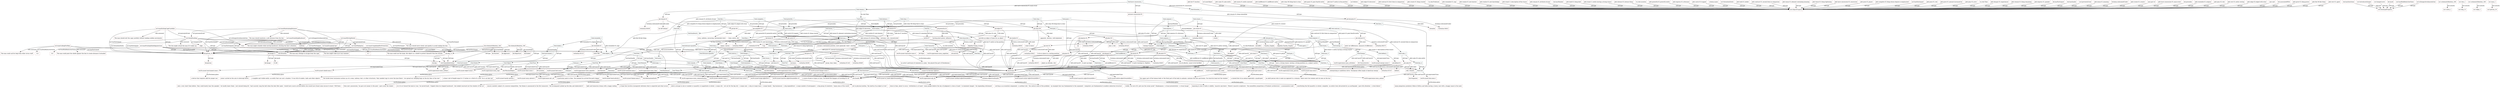 digraph {
 charset="utf-8" 
"ns3:manPushingShieldAgainstLion" [label="ns3:manPushingShieldAgainstLion", shape=box, color="1.0 0.3 0.7"];
"dul:Situation" [label="dul:Situation", shape=box, color="1.0 0.3 0.7"];
"ns3:manPushingShieldAgainstLion" -> "dul:Situation" [label="rdf:type"];
"fred:alarm_1" [label="fred:alarm_1", shape=box, color="0.5 0.3 0.5"];
"pb:alarm-01" [label="pb:alarm-01", shape=box, color="1.0 0.3 0.7"];
"fred:alarm_1" -> "pb:alarm-01" [label="rdf:type"];
"pb:create-01" [label="pb:create-01", shape=box, color="1.0 0.3 0.7"];
"dul:Event" [label="dul:Event", shape=box, color="1.0 0.3 0.7"];
"pb:create-01" -> "dul:Event" [label="rdfs:subClassOf"];
"fred:head_2" [label="fred:head_2", shape=box, color="0.5 0.3 0.5"];
"fred:Head" [label="fred:Head", shape=box, color="0.5 0.3 0.5"];
"fred:head_2" -> "fred:Head" [label="rdf:type"];
"pblr:lie-07.location" [label="pblr:lie-07.location", shape=box, color="1.0 0.3 0.7"];
"owl:ObjectProperty" [label="owl:ObjectProperty", shape=box, color="1.0 0.3 0.7"];
"pblr:lie-07.location" -> "owl:ObjectProperty" [label="rdf:type"];
"fred:lion_3" [label="fred:lion_3", shape=box, color="0.5 0.3 0.5"];
"fred:Lion" [label="fred:Lion", shape=box, color="0.5 0.3 0.5"];
"fred:lion_3" -> "fred:Lion" [label="rdf:type"];
"fred:alarm_1" [label="fred:alarm_1", shape=box, color="0.5 0.3 0.5"];
"fred:man_2" [label="fred:man_2", shape=box, color="0.5 0.3 0.5"];
"fred:alarm_1" -> "fred:man_2" [label="pblr:alarm-01.entity-alarmed"];
"fred:hold_1" [label="fred:hold_1", shape=box, color="0.5 0.3 0.5"];
"fred:man_1" [label="fred:man_1", shape=box, color="0.5 0.3 0.5"];
"fred:hold_1" -> "fred:man_1" [label="vn.role:Location"];
"fred:intense_1" [label="fred:intense_1", shape=box, color="0.5 0.3 0.5"];
"fred:tense_1" [label="fred:tense_1", shape=box, color="0.5 0.3 0.5"];
"fred:intense_1" -> "fred:tense_1" [label="pblr:intense-02.intense-thing"];
"fred:tense_1" [label="fred:tense_1", shape=box, color="0.5 0.3 0.5"];
"fred:comedy_1" [label="fred:comedy_1", shape=box, color="0.5 0.3 0.5"];
"fred:tense_1" -> "fred:comedy_1" [label="dul:hasQuality"];
"ns3:lionWakingUp" [label="ns3:lionWakingUp", shape=box, color="1.0 0.3 0.7"];
"dul:Situation" [label="dul:Situation", shape=box, color="1.0 0.3 0.7"];
"ns3:lionWakingUp" -> "dul:Situation" [label="rdf:type"];
"fred:clear_2" [label="fred:clear_2", shape=box, color="0.5 0.3 0.5"];
"fred:catch_1" [label="fred:catch_1", shape=box, color="0.5 0.3 0.5"];
"fred:clear_2" -> "fred:catch_1" [label="dul:precedes"];
"fred:person_1" [label="fred:person_1", shape=box, color="0.5 0.3 0.5"];
"dbpedia:Charlie_Chaplin" [label="dbpedia:Charlie_Chaplin", shape=box, color="1.0 0.3 0.7"];
"fred:person_1" -> "dbpedia:Charlie_Chaplin" [label="owl:sameAs"];
"fred:comedy_2" [label="fred:comedy_2", shape=box, color="0.5 0.3 0.5"];
"fred:Comedy" [label="fred:Comedy", shape=box, color="0.5 0.3 0.5"];
"fred:comedy_2" -> "fred:Comedy" [label="rdf:type"];
"fred:Moment" [label="fred:Moment", shape=box, color="0.5 0.3 0.5"];
"wn30:supersense-noun_time" [label="wn30:supersense-noun_time", shape=box, color="1.0 0.3 0.7"];
"fred:Moment" -> "wn30:supersense-noun_time" [label="rdfs:subClassOf"];
"fred:person_1" [label="fred:person_1", shape=box, color="0.5 0.3 0.5"];
"dul:Person" [label="dul:Person", shape=box, color="1.0 0.3 0.7"];
"fred:person_1" -> "dul:Person" [label="rdf:type"];
"fred:Character" [label="fred:Character", shape=box, color="0.5 0.3 0.5"];
"wn30:synset-character-noun-4" [label="wn30:synset-character-noun-4", shape=box, color="1.0 0.3 0.7"];
"fred:Character" -> "wn30:synset-character-noun-4" [label="owl:equivalentClass"];
"fred:conjunct_1" [label="fred:conjunct_1", shape=box, color="0.5 0.3 0.5"];
"boxing:Conjunct" [label="boxing:Conjunct", shape=box, color="1.0 0.3 0.7"];
"fred:conjunct_1" -> "boxing:Conjunct" [label="rdf:type"];
"fred:person_1" [label="fred:person_1", shape=box, color="0.5 0.3 0.5"];
"fred:agent_1" [label="fred:agent_1", shape=box, color="0.5 0.3 0.5"];
"fred:person_1" -> "fred:agent_1" [label="dul:hasQuality"];
"fred:Comedy" [label="fred:Comedy", shape=box, color="0.5 0.3 0.5"];
"wn30:synset-comedy-noun-1" [label="wn30:synset-comedy-noun-1", shape=box, color="1.0 0.3 0.7"];
"fred:Comedy" -> "wn30:synset-comedy-noun-1" [label="owl:equivalentClass"];
"fred:lion_1" [label="fred:lion_1", shape=box, color="0.5 0.3 0.5"];
"fred:theme_1" [label="fred:theme_1", shape=box, color="0.5 0.3 0.5"];
"fred:lion_1" -> "fred:theme_1" [label="dul:hasQuality"];
"pb:despair-01" [label="pb:despair-01", shape=box, color="1.0 0.3 0.7"];
"dul:Event" [label="dul:Event", shape=box, color="1.0 0.3 0.7"];
"pb:despair-01" -> "dul:Event" [label="rdfs:subClassOf"];
"wn30:synset-foot-noun-2" [label="wn30:synset-foot-noun-2", shape=box, color="1.0 0.3 0.7"];
"a linear unit of length equal to 12 inches or a third of a yard; 'he is six feet tall'" [label="a linear unit of length equal to 12 inches or a third of a yard; 'he is six feet tall'", shape=box, color="1.0 0.3 0.7"];
"wn30:synset-foot-noun-2" -> "a linear unit of length equal to 12 inches or a third of a yard; 'he is six feet tall'" [label="wn30schema:gloss"];
"fred:Character" [label="fred:Character", shape=box, color="0.5 0.3 0.5"];
"wn30:supersense-noun_cognition" [label="wn30:supersense-noun_cognition", shape=box, color="1.0 0.3 0.7"];
"fred:Character" -> "wn30:supersense-noun_cognition" [label="rdfs:subClassOf"];
"ns3:manCallingForHelp" [label="ns3:manCallingForHelp", shape=box, color="1.0 0.3 0.7"];
"The man could call for help from other circus staff" [label="The man could call for help from other circus staff", shape=box, color="1.0 0.3 0.7"];
"ns3:manCallingForHelp" -> "The man could call for help from other circus staff" [label="rdfs:comment"];
"ns3:manUsingShieldForProtection" [label="ns3:manUsingShieldForProtection", shape=box, color="1.0 0.3 0.7"];
"The man could use the large, flat object as a shield to protect himself if the lion attacks" [label="The man could use the large, flat object as a shield to protect himself if the lion attacks", shape=box, color="1.0 0.3 0.7"];
"ns3:manUsingShieldForProtection" -> "The man could use the large, flat object as a shield to protect himself if the lion attacks" [label="rdfs:comment"];
"fred:remain_1" [label="fred:remain_1", shape=box, color="0.5 0.3 0.5"];
"pb:remain-01" [label="pb:remain-01", shape=box, color="1.0 0.3 0.7"];
"fred:remain_1" -> "pb:remain-01" [label="rdf:type"];
"ns3:manPushingShieldAgainstLion" [label="ns3:manPushingShieldAgainstLion", shape=box, color="1.0 0.3 0.7"];
"kh:dog_13" [label="kh:dog_13", shape=box, color="1.0 0.3 0.7"];
"ns3:manPushingShieldAgainstLion" -> "kh:dog_13" [label="ns3:hasParticipant"];
"pb:contrast-01" [label="pb:contrast-01", shape=box, color="1.0 0.3 0.7"];
"dul:Event" [label="dul:Event", shape=box, color="1.0 0.3 0.7"];
"pb:contrast-01" -> "dul:Event" [label="rdfs:subClassOf"];
"fred:man_2" [label="fred:man_2", shape=box, color="0.5 0.3 0.5"];
"fred:Man" [label="fred:Man", shape=box, color="0.5 0.3 0.5"];
"fred:man_2" -> "fred:Man" [label="rdf:type"];
"fred:head_2" [label="fred:head_2", shape=box, color="0.5 0.3 0.5"];
"fred:lion_3" [label="fred:lion_3", shape=box, color="0.5 0.3 0.5"];
"fred:head_2" -> "fred:lion_3" [label="amr:part-of"];
"wn30:synset-massive-adjectivesatellite-1" [label="wn30:synset-massive-adjectivesatellite-1", shape=box, color="1.0 0.3 0.7"];
"imposing in size or bulk or solidity; 'massive oak doors'; 'Moore's massive sculptures'; 'the monolithic proportions of Stalinist architecture'; 'a monumental scale'" [label="imposing in size or bulk or solidity; 'massive oak doors'; 'Moore's massive sculptures'; 'the monolithic proportions of Stalinist architecture'; 'a monumental scale'", shape=box, color="1.0 0.3 0.7"];
"wn30:synset-massive-adjectivesatellite-1" -> "imposing in size or bulk or solidity; 'massive oak doors'; 'Moore's massive sculptures'; 'the monolithic proportions of Stalinist architecture'; 'a monumental scale'" [label="wn30schema:gloss"];
"ns3:usesObject" [label="ns3:usesObject", shape=box, color="1.0 0.3 0.7"];
"owl:ObjectProperty" [label="owl:ObjectProperty", shape=box, color="1.0 0.3 0.7"];
"ns3:usesObject" -> "owl:ObjectProperty" [label="rdf:type"];
"pblr:calm-03.calm-entity" [label="pblr:calm-03.calm-entity", shape=box, color="1.0 0.3 0.7"];
"owl:ObjectProperty" [label="owl:ObjectProperty", shape=box, color="1.0 0.3 0.7"];
"pblr:calm-03.calm-entity" -> "owl:ObjectProperty" [label="rdf:type"];
"fred:Shield" [label="fred:Shield", shape=box, color="0.5 0.3 0.5"];
"wn30:synset-shield-noun-2" [label="wn30:synset-shield-noun-2", shape=box, color="1.0 0.3 0.7"];
"fred:Shield" -> "wn30:synset-shield-noun-2" [label="owl:equivalentClass"];
"wn30:synset-floor-noun-1" [label="wn30:synset-floor-noun-1", shape=box, color="1.0 0.3 0.7"];
"the inside lower horizontal surface (as of a room, hallway, tent, or other structure); 'they needed rugs to cover the bare floors'; 'we spread our sleeping bags on the dry floor of the tent'" [label="the inside lower horizontal surface (as of a room, hallway, tent, or other structure); 'they needed rugs to cover the bare floors'; 'we spread our sleeping bags on the dry floor of the tent'", shape=box, color="1.0 0.3 0.7"];
"wn30:synset-floor-noun-1" -> "the inside lower horizontal surface (as of a room, hallway, tent, or other structure); 'they needed rugs to cover the bare floors'; 'we spread our sleeping bags on the dry floor of the tent'" [label="wn30schema:gloss"];
"kh:person_16" [label="kh:person_16", shape=box, color="1.0 0.3 0.7"];
"kh:person" [label="kh:person", shape=box, color="1.0 0.3 0.7"];
"kh:person_16" -> "kh:person" [label="rdf:type"];
"fred:remain_1" [label="fred:remain_1", shape=box, color="0.5 0.3 0.5"];
"fred:lion_2" [label="fred:lion_2", shape=box, color="0.5 0.3 0.5"];
"fred:remain_1" -> "fred:lion_2" [label="pblr:remain-01.thing-remaining"];
"fred:Massive" [label="fred:Massive", shape=box, color="0.5 0.3 0.5"];
"fschema:AdjectivalQuality" [label="fschema:AdjectivalQuality", shape=box, color="1.0 0.3 0.7"];
"fred:Massive" -> "fschema:AdjectivalQuality" [label="rdfs:subClassOf"];
"fred:man_3" [label="fred:man_3", shape=box, color="0.5 0.3 0.5"];
"fred:Man" [label="fred:Man", shape=box, color="0.5 0.3 0.5"];
"fred:man_3" -> "fred:Man" [label="rdf:type"];
"fred:man_1" [label="fred:man_1", shape=box, color="0.5 0.3 0.5"];
"fred:Between" [label="fred:Between", shape=box, color="0.5 0.3 0.5"];
"fred:man_1" -> "fred:Between" [label="dul:hasQuality"];
"pb:defend-01" [label="pb:defend-01", shape=box, color="1.0 0.3 0.7"];
"verbatlas:0251f" [label="verbatlas:0251f", shape=box, color="1.0 0.3 0.7"];
"pb:defend-01" -> "verbatlas:0251f" [label="fschema:subsumedUnder"];
"ns3:lionAttacking" [label="ns3:lionAttacking", shape=box, color="1.0 0.3 0.7"];
"kh:person_16" [label="kh:person_16", shape=box, color="1.0 0.3 0.7"];
"ns3:lionAttacking" -> "kh:person_16" [label="ns3:threatensEntity"];
"ns3:lionAttacking" [label="ns3:lionAttacking", shape=box, color="1.0 0.3 0.7"];
"The lion might attack the man if it wakes up" [label="The lion might attack the man if it wakes up", shape=box, color="1.0 0.3 0.7"];
"ns3:lionAttacking" -> "The lion might attack the man if it wakes up" [label="rdfs:comment"];
"ns3:manExitingCageCarefully" [label="ns3:manExitingCageCarefully", shape=box, color="1.0 0.3 0.7"];
"ns3:lionAttacking" [label="ns3:lionAttacking", shape=box, color="1.0 0.3 0.7"];
"ns3:manExitingCageCarefully" -> "ns3:lionAttacking" [label="ns3:preventsEvent"];
"fred:Theme" [label="fred:Theme", shape=box, color="0.5 0.3 0.5"];
"wn30:supersense-noun_communication" [label="wn30:supersense-noun_communication", shape=box, color="1.0 0.3 0.7"];
"fred:Theme" -> "wn30:supersense-noun_communication" [label="rdfs:subClassOf"];
"ns3:manMaintainingDistance" [label="ns3:manMaintainingDistance", shape=box, color="1.0 0.3 0.7"];
"true" [label="true", shape=box, color="1.0 0.3 0.7"];
"ns3:manMaintainingDistance" -> "true" [label="ns3:isDangerAvoidanceAction"];
"fred:Irony" [label="fred:Irony", shape=box, color="0.5 0.3 0.5"];
"wn30:synset-irony-noun-3" [label="wn30:synset-irony-noun-3", shape=box, color="1.0 0.3 0.7"];
"fred:Irony" -> "wn30:synset-irony-noun-3" [label="owl:equivalentClass"];
"fred:irony_1" [label="fred:irony_1", shape=box, color="0.5 0.3 0.5"];
"fred:central_1" [label="fred:central_1", shape=box, color="0.5 0.3 0.5"];
"fred:irony_1" -> "fred:central_1" [label="dul:hasQuality"];
"dul:hasDataValue" [label="dul:hasDataValue", shape=box, color="1.0 0.3 0.7"];
"owl:DatatypeProperty" [label="owl:DatatypeProperty", shape=box, color="1.0 0.3 0.7"];
"dul:hasDataValue" -> "owl:DatatypeProperty" [label="rdf:type"];
"pblr:alarm-01.entity-alarmed" [label="pblr:alarm-01.entity-alarmed", shape=box, color="1.0 0.3 0.7"];
"owl:ObjectProperty" [label="owl:ObjectProperty", shape=box, color="1.0 0.3 0.7"];
"pblr:alarm-01.entity-alarmed" -> "owl:ObjectProperty" [label="rdf:type"];
"pb:tense-01" [label="pb:tense-01", shape=box, color="1.0 0.3 0.7"];
"(cause to) become tight(er)" [label="(cause to) become tight(er)", shape=box, color="1.0 0.3 0.7"];
"pb:tense-01" -> "(cause to) become tight(er)" [label="rdfs:label"];
"fred:irony_1" [label="fred:irony_1", shape=box, color="0.5 0.3 0.5"];
"fred:visual_1" [label="fred:visual_1", shape=box, color="0.5 0.3 0.5"];
"fred:irony_1" -> "fred:visual_1" [label="dul:hasQuality"];
"fred:hold_1" [label="fred:hold_1", shape=box, color="0.5 0.3 0.5"];
"pb:hold-01" [label="pb:hold-01", shape=box, color="1.0 0.3 0.7"];
"fred:hold_1" -> "pb:hold-01" [label="rdf:type"];
"fred:edge_1" [label="fred:edge_1", shape=box, color="0.5 0.3 0.5"];
"fred:man_1" [label="fred:man_1", shape=box, color="0.5 0.3 0.5"];
"fred:edge_1" -> "fred:man_1" [label="pblr:edge-03.decorator"];
"pb:pose-01" [label="pb:pose-01", shape=box, color="1.0 0.3 0.7"];
"verbatlas:0622f" [label="verbatlas:0622f", shape=box, color="1.0 0.3 0.7"];
"pb:pose-01" -> "verbatlas:0622f" [label="fschema:subsumedUnder"];
"ns3:lionAttacking" [label="ns3:lionAttacking", shape=box, color="1.0 0.3 0.7"];
"high" [label="high", shape=box, color="1.0 0.3 0.7"];
"ns3:lionAttacking" -> "high" [label="ns3:dangerLevel"];
"fred:intense_1" [label="fred:intense_1", shape=box, color="0.5 0.3 0.5"];
"fred:catch_1" [label="fred:catch_1", shape=box, color="0.5 0.3 0.5"];
"fred:intense_1" -> "fred:catch_1" [label="dul:precedes"];
"kh:schematicRelation_106" [label="kh:schematicRelation_106", shape=box, color="1.0 0.3 0.7"];
"kh:Departure" [label="kh:Departure", shape=box, color="1.0 0.3 0.7"];
"kh:schematicRelation_106" -> "kh:Departure" [label="rdf:type"];
"fred:pose_1" [label="fred:pose_1", shape=box, color="0.5 0.3 0.5"];
"fred:lion_3" [label="fred:lion_3", shape=box, color="0.5 0.3 0.5"];
"fred:pose_1" -> "fred:lion_3" [label="pblr:pose-01.player"];
"fred:resemble_1" [label="fred:resemble_1", shape=box, color="0.5 0.3 0.5"];
"pb:resemble-01" [label="pb:resemble-01", shape=box, color="1.0 0.3 0.7"];
"fred:resemble_1" -> "pb:resemble-01" [label="rdf:type"];
"fred:conjunct_1" [label="fred:conjunct_1", shape=box, color="0.5 0.3 0.5"];
"fred:express_1" [label="fred:express_1", shape=box, color="0.5 0.3 0.5"];
"fred:conjunct_1" -> "fred:express_1" [label="dul:hasMember"];
"fred:Danger" [label="fred:Danger", shape=box, color="0.5 0.3 0.5"];
"wn30:synset-danger-noun-3" [label="wn30:synset-danger-noun-3", shape=box, color="1.0 0.3 0.7"];
"fred:Danger" -> "wn30:synset-danger-noun-3" [label="owl:equivalentClass"];
"wn30:synset-at_hand-adjectivesatellite-2" [label="wn30:synset-at_hand-adjectivesatellite-2", shape=box, color="1.0 0.3 0.7"];
"close in time; about to occur; 'retribution is at hand'; 'some people believe the day of judgment is close at hand'; 'in imminent danger'; 'his impending retirement'" [label="close in time; about to occur; 'retribution is at hand'; 'some people believe the day of judgment is close at hand'; 'in imminent danger'; 'his impending retirement'", shape=box, color="1.0 0.3 0.7"];
"wn30:synset-at_hand-adjectivesatellite-2" -> "close in time; about to occur; 'retribution is at hand'; 'some people believe the day of judgment is close at hand'; 'in imminent danger'; 'his impending retirement'" [label="wn30schema:gloss"];
"fred:Still" [label="fred:Still", shape=box, color="0.5 0.3 0.5"];
"dul:Quality" [label="dul:Quality", shape=box, color="1.0 0.3 0.7"];
"fred:Still" -> "dul:Quality" [label="rdfs:subClassOf"];
"pb:hold-01" [label="pb:hold-01", shape=box, color="1.0 0.3 0.7"];
"verbatlas:0114f" [label="verbatlas:0114f", shape=box, color="1.0 0.3 0.7"];
"pb:hold-01" -> "verbatlas:0114f" [label="fschema:subsumedUnder"];
"fred:contrast_1" [label="fred:contrast_1", shape=box, color="0.5 0.3 0.5"];
"fred:conjunct_3" [label="fred:conjunct_3", shape=box, color="0.5 0.3 0.5"];
"fred:contrast_1" -> "fred:conjunct_3" [label="pblr:contrast-01.first-item-in-comparison"];
"fred:character_1" [label="fred:character_1", shape=box, color="0.5 0.3 0.5"];
"dbpedia:Tramp_(tramp)" [label="dbpedia:Tramp_(tramp)", shape=box, color="1.0 0.3 0.7"];
"fred:character_1" -> "dbpedia:Tramp_(tramp)" [label="owl:sameAs"];
"fred:comedy_1" [label="fred:comedy_1", shape=box, color="0.5 0.3 0.5"];
"fred:Comedy" [label="fred:Comedy", shape=box, color="0.5 0.3 0.5"];
"fred:comedy_1" -> "fred:Comedy" [label="rdf:type"];
"fred:Massive" [label="fred:Massive", shape=box, color="0.5 0.3 0.5"];
"wn30:synset-massive-adjectivesatellite-1" [label="wn30:synset-massive-adjectivesatellite-1", shape=box, color="1.0 0.3 0.7"];
"fred:Massive" -> "wn30:synset-massive-adjectivesatellite-1" [label="owl:equivalentClass"];
"fred:calm_1" [label="fred:calm_1", shape=box, color="0.5 0.3 0.5"];
"fred:lion_4" [label="fred:lion_4", shape=box, color="0.5 0.3 0.5"];
"fred:calm_1" -> "fred:lion_4" [label="pblr:calm-03.calm-entity"];
"pblr:indifferent-01.indifferent-entity" [label="pblr:indifferent-01.indifferent-entity", shape=box, color="1.0 0.3 0.7"];
"owl:ObjectProperty" [label="owl:ObjectProperty", shape=box, color="1.0 0.3 0.7"];
"pblr:indifferent-01.indifferent-entity" -> "owl:ObjectProperty" [label="rdf:type"];
"fred:pose_1" [label="fred:pose_1", shape=box, color="0.5 0.3 0.5"];
"pb:pose-01" [label="pb:pose-01", shape=box, color="1.0 0.3 0.7"];
"fred:pose_1" -> "pb:pose-01" [label="rdf:type"];
"wn30:synset-energy-noun-3" [label="wn30:synset-energy-noun-3", shape=box, color="1.0 0.3 0.7"];
"enterprising or ambitious drive; 'Europeans often laugh at American energy'" [label="enterprising or ambitious drive; 'Europeans often laugh at American energy'", shape=box, color="1.0 0.3 0.7"];
"wn30:synset-energy-noun-3" -> "enterprising or ambitious drive; 'Europeans often laugh at American energy'" [label="wn30schema:gloss"];
"fred:Instrument" [label="fred:Instrument", shape=box, color="0.5 0.3 0.5"];
"wn30:synset-instrument-noun-1" [label="wn30:synset-instrument-noun-1", shape=box, color="1.0 0.3 0.7"];
"fred:Instrument" -> "wn30:synset-instrument-noun-1" [label="owl:equivalentClass"];
"pb:realize-01" [label="pb:realize-01", shape=box, color="1.0 0.3 0.7"];
"verbatlas:0093f" [label="verbatlas:0093f", shape=box, color="1.0 0.3 0.7"];
"pb:realize-01" -> "verbatlas:0093f" [label="fschema:subsumedUnder"];
"fred:paw_1" [label="fred:paw_1", shape=box, color="0.5 0.3 0.5"];
"fred:lion_3" [label="fred:lion_3", shape=box, color="0.5 0.3 0.5"];
"fred:paw_1" -> "fred:lion_3" [label="amr:part-of"];
"wn30:synset-head-noun-1" [label="wn30:synset-head-noun-1", shape=box, color="1.0 0.3 0.7"];
"the upper part of the human body or the front part of the body in animals; contains the face and brains; 'he stuck his head out the window'" [label="the upper part of the human body or the front part of the body in animals; contains the face and brains; 'he stuck his head out the window'", shape=box, color="1.0 0.3 0.7"];
"wn30:synset-head-noun-1" -> "the upper part of the human body or the front part of the body in animals; contains the face and brains; 'he stuck his head out the window'" [label="wn30schema:gloss"];
"pb:catch-03" [label="pb:catch-03", shape=box, color="1.0 0.3 0.7"];
"trap" [label="trap", shape=box, color="1.0 0.3 0.7"];
"pb:catch-03" -> "trap" [label="rdfs:label"];
"ns3:introducesDanger" [label="ns3:introducesDanger", shape=box, color="1.0 0.3 0.7"];
"owl:DatatypeProperty" [label="owl:DatatypeProperty", shape=box, color="1.0 0.3 0.7"];
"ns3:introducesDanger" -> "owl:DatatypeProperty" [label="rdf:type"];
"ns3:manUsingShieldForProtection" [label="ns3:manUsingShieldForProtection", shape=box, color="1.0 0.3 0.7"];
"dul:Situation" [label="dul:Situation", shape=box, color="1.0 0.3 0.7"];
"ns3:manUsingShieldForProtection" -> "dul:Situation" [label="rdf:type"];
"pb:alarm-01" [label="pb:alarm-01", shape=box, color="1.0 0.3 0.7"];
"dul:Event" [label="dul:Event", shape=box, color="1.0 0.3 0.7"];
"pb:alarm-01" -> "dul:Event" [label="rdfs:subClassOf"];
"fred:Lion" [label="fred:Lion", shape=box, color="0.5 0.3 0.5"];
"dul:Organism" [label="dul:Organism", shape=box, color="1.0 0.3 0.7"];
"fred:Lion" -> "dul:Organism" [label="rdfs:subClassOf"];
"fred:large_1" [label="fred:large_1", shape=box, color="0.5 0.3 0.5"];
"fred:Large" [label="fred:Large", shape=box, color="0.5 0.3 0.5"];
"fred:large_1" -> "fred:Large" [label="rdf:type"];
"fred:Energy" [label="fred:Energy", shape=box, color="0.5 0.3 0.5"];
"wn30:supersense-noun_attribute" [label="wn30:supersense-noun_attribute", shape=box, color="1.0 0.3 0.7"];
"fred:Energy" -> "wn30:supersense-noun_attribute" [label="rdfs:subClassOf"];
"fred:Theme" [label="fred:Theme", shape=box, color="0.5 0.3 0.5"];
"dul:InformationEntity" [label="dul:InformationEntity", shape=box, color="1.0 0.3 0.7"];
"fred:Theme" -> "dul:InformationEntity" [label="rdfs:subClassOf"];
"ns3:manExitingCageCarefully" [label="ns3:manExitingCageCarefully", shape=box, color="1.0 0.3 0.7"];
"The man should exit the cage carefully without making sudden movements" [label="The man should exit the cage carefully without making sudden movements", shape=box, color="1.0 0.3 0.7"];
"ns3:manExitingCageCarefully" -> "The man should exit the cage carefully without making sudden movements" [label="rdfs:comment"];
"fred:Central" [label="fred:Central", shape=box, color="0.5 0.3 0.5"];
"wn30:synset-cardinal-adjectivesatellite-1" [label="wn30:synset-cardinal-adjectivesatellite-1", shape=box, color="1.0 0.3 0.7"];
"fred:Central" -> "wn30:synset-cardinal-adjectivesatellite-1" [label="owl:equivalentClass"];
"fred:remain_1" [label="fred:remain_1", shape=box, color="0.5 0.3 0.5"];
"fred:edge_1" [label="fred:edge_1", shape=box, color="0.5 0.3 0.5"];
"fred:remain_1" -> "fred:edge_1" [label="vn.role:Time"];
"pb:calm-03" [label="pb:calm-03", shape=box, color="1.0 0.3 0.7"];
"dul:Event" [label="dul:Event", shape=box, color="1.0 0.3 0.7"];
"pb:calm-03" -> "dul:Event" [label="rdfs:subClassOf"];
"fred:express_1" [label="fred:express_1", shape=box, color="0.5 0.3 0.5"];
"pb:express-01" [label="pb:express-01", shape=box, color="1.0 0.3 0.7"];
"fred:express_1" -> "pb:express-01" [label="rdf:type"];
"fred:Object" [label="fred:Object", shape=box, color="0.5 0.3 0.5"];
"wn30:supersense-noun_tops" [label="wn30:supersense-noun_tops", shape=box, color="1.0 0.3 0.7"];
"fred:Object" -> "wn30:supersense-noun_tops" [label="rdfs:subClassOf"];
"fred:play_1" [label="fred:play_1", shape=box, color="0.5 0.3 0.5"];
"fred:person_1" [label="fred:person_1", shape=box, color="0.5 0.3 0.5"];
"fred:play_1" -> "fred:person_1" [label="pblr:play-02.actor"];
"fred:theme_1" [label="fred:theme_1", shape=box, color="0.5 0.3 0.5"];
"fred:Theme" [label="fred:Theme", shape=box, color="0.5 0.3 0.5"];
"fred:theme_1" -> "fred:Theme" [label="rdf:type"];
"pblr:clear-06.thing-that-is-clear" [label="pblr:clear-06.thing-that-is-clear", shape=box, color="1.0 0.3 0.7"];
"owl:ObjectProperty" [label="owl:ObjectProperty", shape=box, color="1.0 0.3 0.7"];
"pblr:clear-06.thing-that-is-clear" -> "owl:ObjectProperty" [label="rdf:type"];
"fred:head_1" [label="fred:head_1", shape=box, color="0.5 0.3 0.5"];
"fred:Head" [label="fred:Head", shape=box, color="0.5 0.3 0.5"];
"fred:head_1" -> "fred:Head" [label="rdf:type"];
"pb:resemble-01" [label="pb:resemble-01", shape=box, color="1.0 0.3 0.7"];
"verbatlas:0511f" [label="verbatlas:0511f", shape=box, color="1.0 0.3 0.7"];
"pb:resemble-01" -> "verbatlas:0511f" [label="fschema:subsumedUnder"];
"fred:lion_2" [label="fred:lion_2", shape=box, color="0.5 0.3 0.5"];
"fred:Lion" [label="fred:Lion", shape=box, color="0.5 0.3 0.5"];
"fred:lion_2" -> "fred:Lion" [label="rdf:type"];
"fred:threaten_1" [label="fred:threaten_1", shape=box, color="0.5 0.3 0.5"];
"pb:threaten-01" [label="pb:threaten-01", shape=box, color="1.0 0.3 0.7"];
"fred:threaten_1" -> "pb:threaten-01" [label="rdf:type"];
"fred:catch_1" [label="fred:catch_1", shape=box, color="0.5 0.3 0.5"];
"fred:man_1" [label="fred:man_1", shape=box, color="0.5 0.3 0.5"];
"fred:catch_1" -> "fred:man_1" [label="pblr:catch-03.trapped"];
"fred:object_1" [label="fred:object_1", shape=box, color="0.5 0.3 0.5"];
"fred:large_1" [label="fred:large_1", shape=box, color="0.5 0.3 0.5"];
"fred:object_1" -> "fred:large_1" [label="dul:hasQuality"];
"fred:powerful_1" [label="fred:powerful_1", shape=box, color="0.5 0.3 0.5"];
"fred:irony_1" [label="fred:irony_1", shape=box, color="0.5 0.3 0.5"];
"fred:powerful_1" -> "fred:irony_1" [label="pblr:powerful-02.powerful-entity"];
"pblr:panic-01.poor-fearful-entity" [label="pblr:panic-01.poor-fearful-entity", shape=box, color="1.0 0.3 0.7"];
"owl:ObjectProperty" [label="owl:ObjectProperty", shape=box, color="1.0 0.3 0.7"];
"pblr:panic-01.poor-fearful-entity" -> "owl:ObjectProperty" [label="rdf:type"];
"fred:pose_1" [label="fred:pose_1", shape=box, color="0.5 0.3 0.5"];
"fred:indifferent_1" [label="fred:indifferent_1", shape=box, color="0.5 0.3 0.5"];
"fred:pose_1" -> "fred:indifferent_1" [label="pblr:pose-01.role"];
"pb:pose-01" [label="pb:pose-01", shape=box, color="1.0 0.3 0.7"];
"adopt an attitude, role" [label="adopt an attitude, role", shape=box, color="1.0 0.3 0.7"];
"pb:pose-01" -> "adopt an attitude, role" [label="rdfs:label"];
"pb:threaten-01" [label="pb:threaten-01", shape=box, color="1.0 0.3 0.7"];
"threaten" [label="threaten", shape=box, color="1.0 0.3 0.7"];
"pb:threaten-01" -> "threaten" [label="rdfs:label"];
"fred:foot_1" [label="fred:foot_1", shape=box, color="0.5 0.3 0.5"];
"fred:Foot" [label="fred:Foot", shape=box, color="0.5 0.3 0.5"];
"fred:foot_1" -> "fred:Foot" [label="rdf:type"];
"fred:central_1" [label="fred:central_1", shape=box, color="0.5 0.3 0.5"];
"fred:Central" [label="fred:Central", shape=box, color="0.5 0.3 0.5"];
"fred:central_1" -> "fred:Central" [label="rdf:type"];
"pb:grow-01" [label="pb:grow-01", shape=box, color="1.0 0.3 0.7"];
"verbatlas:0430f" [label="verbatlas:0430f", shape=box, color="1.0 0.3 0.7"];
"pb:grow-01" -> "verbatlas:0430f" [label="fschema:subsumedUnder"];
"fred:Away" [label="fred:Away", shape=box, color="0.5 0.3 0.5"];
"wn30:supersense-adv_all" [label="wn30:supersense-adv_all", shape=box, color="1.0 0.3 0.7"];
"fred:Away" -> "wn30:supersense-adv_all" [label="rdfs:subClassOf"];
"fred:play_1" [label="fred:play_1", shape=box, color="0.5 0.3 0.5"];
"fred:character_1" [label="fred:character_1", shape=box, color="0.5 0.3 0.5"];
"fred:play_1" -> "fred:character_1" [label="pblr:play-02.role"];
"fred:full_1" [label="fred:full_1", shape=box, color="0.5 0.3 0.5"];
"fred:Full" [label="fred:Full", shape=box, color="0.5 0.3 0.5"];
"fred:full_1" -> "fred:Full" [label="rdf:type"];
"pb:lie-07" [label="pb:lie-07", shape=box, color="1.0 0.3 0.7"];
"assume a horizontal position, more generally 'exist', existing" [label="assume a horizontal position, more generally 'exist', existing", shape=box, color="1.0 0.3 0.7"];
"pb:lie-07" -> "assume a horizontal position, more generally 'exist', existing" [label="rdfs:label"];
"fred:total_1" [label="fred:total_1", shape=box, color="0.5 0.3 0.5"];
"fred:Total" [label="fred:Total", shape=box, color="0.5 0.3 0.5"];
"fred:total_1" -> "fred:Total" [label="rdf:type"];
"fred:edge_1" [label="fred:edge_1", shape=box, color="0.5 0.3 0.5"];
"fred:realize_1" [label="fred:realize_1", shape=box, color="0.5 0.3 0.5"];
"fred:edge_1" -> "fred:realize_1" [label="fred:edgeBy"];
"pb:panic-01" [label="pb:panic-01", shape=box, color="1.0 0.3 0.7"];
"dul:Event" [label="dul:Event", shape=box, color="1.0 0.3 0.7"];
"pb:panic-01" -> "dul:Event" [label="rdfs:subClassOf"];
"fred:Backward" [label="fred:Backward", shape=box, color="0.5 0.3 0.5"];
"dul:Quality" [label="dul:Quality", shape=box, color="1.0 0.3 0.7"];
"fred:Backward" -> "dul:Quality" [label="rdfs:subClassOf"];
"fred:Lion" [label="fred:Lion", shape=box, color="0.5 0.3 0.5"];
"wn30:supersense-noun_animal" [label="wn30:supersense-noun_animal", shape=box, color="1.0 0.3 0.7"];
"fred:Lion" -> "wn30:supersense-noun_animal" [label="rdfs:subClassOf"];
"fred:Danger" [label="fred:Danger", shape=box, color="0.5 0.3 0.5"];
"wn30:supersense-noun_state" [label="wn30:supersense-noun_state", shape=box, color="1.0 0.3 0.7"];
"fred:Danger" -> "wn30:supersense-noun_state" [label="rdfs:subClassOf"];
"ns3:lionAttacking" [label="ns3:lionAttacking", shape=box, color="1.0 0.3 0.7"];
"ns3:lionWakingUp" [label="ns3:lionWakingUp", shape=box, color="1.0 0.3 0.7"];
"ns3:lionAttacking" -> "ns3:lionWakingUp" [label="ns3:follows"];
"fred:Theme" [label="fred:Theme", shape=box, color="0.5 0.3 0.5"];
"wn30:synset-theme-noun-3" [label="wn30:synset-theme-noun-3", shape=box, color="1.0 0.3 0.7"];
"fred:Theme" -> "wn30:synset-theme-noun-3" [label="owl:equivalentClass"];
"fred:mean_1" [label="fred:mean_1", shape=box, color="0.5 0.3 0.5"];
"fred:character_1" [label="fred:character_1", shape=box, color="0.5 0.3 0.5"];
"fred:mean_1" -> "fred:character_1" [label="pblr:mean-01.meaning"];
"fred:head_1" [label="fred:head_1", shape=box, color="0.5 0.3 0.5"];
"fred:lion_3" [label="fred:lion_3", shape=box, color="0.5 0.3 0.5"];
"fred:head_1" -> "fred:lion_3" [label="amr:part-of"];
"ns3:dangerLevel" [label="ns3:dangerLevel", shape=box, color="1.0 0.3 0.7"];
"owl:DatatypeProperty" [label="owl:DatatypeProperty", shape=box, color="1.0 0.3 0.7"];
"ns3:dangerLevel" -> "owl:DatatypeProperty" [label="rdf:type"];
"fred:conjunct_2" [label="fred:conjunct_2", shape=box, color="0.5 0.3 0.5"];
"boxing:Conjunct" [label="boxing:Conjunct", shape=box, color="1.0 0.3 0.7"];
"fred:conjunct_2" -> "boxing:Conjunct" [label="rdf:type"];
"ns3:manStumblingBackward" [label="ns3:manStumblingBackward", shape=box, color="1.0 0.3 0.7"];
"The man might stumble while moving backward, drawing the lion's attention" [label="The man might stumble while moving backward, drawing the lion's attention", shape=box, color="1.0 0.3 0.7"];
"ns3:manStumblingBackward" -> "The man might stumble while moving backward, drawing the lion's attention" [label="rdfs:comment"];
"fred:lie_1" [label="fred:lie_1", shape=box, color="0.5 0.3 0.5"];
"fred:lion_1" [label="fred:lion_1", shape=box, color="0.5 0.3 0.5"];
"fred:lie_1" -> "fred:lion_1" [label="pblr:lie-07.entity-in-the-position"];
"wn30:synset-cardinal-adjectivesatellite-1" [label="wn30:synset-cardinal-adjectivesatellite-1", shape=box, color="1.0 0.3 0.7"];
"serving as an essential component; 'a cardinal rule'; 'the central cause of the problem'; 'an example that was fundamental to the argument'; 'computers are fundamental to modern industrial structure'" [label="serving as an essential component; 'a cardinal rule'; 'the central cause of the problem'; 'an example that was fundamental to the argument'; 'computers are fundamental to modern industrial structure'", shape=box, color="1.0 0.3 0.7"];
"wn30:synset-cardinal-adjectivesatellite-1" -> "serving as an essential component; 'a cardinal rule'; 'the central cause of the problem'; 'an example that was fundamental to the argument'; 'computers are fundamental to modern industrial structure'" [label="wn30schema:gloss"];
"fred:conjunct_3" [label="fred:conjunct_3", shape=box, color="0.5 0.3 0.5"];
"fred:energy_1" [label="fred:energy_1", shape=box, color="0.5 0.3 0.5"];
"fred:conjunct_3" -> "fred:energy_1" [label="dul:hasMember"];
"pblr:lie-07.entity-in-the-position" [label="pblr:lie-07.entity-in-the-position", shape=box, color="1.0 0.3 0.7"];
"owl:ObjectProperty" [label="owl:ObjectProperty", shape=box, color="1.0 0.3 0.7"];
"pblr:lie-07.entity-in-the-position" -> "owl:ObjectProperty" [label="rdf:type"];
"ns3:manMovingSlowly" [label="ns3:manMovingSlowly", shape=box, color="1.0 0.3 0.7"];
"kh:person_16" [label="kh:person_16", shape=box, color="1.0 0.3 0.7"];
"ns3:manMovingSlowly" -> "kh:person_16" [label="ns3:hasParticipant"];
"fred:conjunct_1" [label="fred:conjunct_1", shape=box, color="0.5 0.3 0.5"];
"fred:rest_1" [label="fred:rest_1", shape=box, color="0.5 0.3 0.5"];
"fred:conjunct_1" -> "fred:rest_1" [label="dul:hasMember"];
"fred:floor_1" [label="fred:floor_1", shape=box, color="0.5 0.3 0.5"];
"fred:distance-quantity_1" [label="fred:distance-quantity_1", shape=box, color="0.5 0.3 0.5"];
"fred:floor_1" -> "fred:distance-quantity_1" [label="vn.role:Location"];
"ns3:manMaintainingDistance" [label="ns3:manMaintainingDistance", shape=box, color="1.0 0.3 0.7"];
"dul:Situation" [label="dul:Situation", shape=box, color="1.0 0.3 0.7"];
"ns3:manMaintainingDistance" -> "dul:Situation" [label="rdf:type"];
"fred:moment_1" [label="fred:moment_1", shape=box, color="0.5 0.3 0.5"];
"fred:Moment" [label="fred:Moment", shape=box, color="0.5 0.3 0.5"];
"fred:moment_1" -> "fred:Moment" [label="rdf:type"];
"wn30:synset-theme-noun-3" [label="wn30:synset-theme-noun-3", shape=box, color="1.0 0.3 0.7"];
"(music) melodic subject of a musical composition; 'the theme is announced in the first measures'; 'the accompanist picked up the idea and elaborated it'" [label="(music) melodic subject of a musical composition; 'the theme is announced in the first measures'; 'the accompanist picked up the idea and elaborated it'", shape=box, color="1.0 0.3 0.7"];
"wn30:synset-theme-noun-3" -> "(music) melodic subject of a musical composition; 'the theme is announced in the first measures'; 'the accompanist picked up the idea and elaborated it'" [label="wn30schema:gloss"];
"fred:Instrument" [label="fred:Instrument", shape=box, color="0.5 0.3 0.5"];
"wn30:supersense-noun_artifact" [label="wn30:supersense-noun_artifact", shape=box, color="1.0 0.3 0.7"];
"fred:Instrument" -> "wn30:supersense-noun_artifact" [label="rdfs:subClassOf"];
"fred:Shield" [label="fred:Shield", shape=box, color="0.5 0.3 0.5"];
"wn30:supersense-noun_artifact" [label="wn30:supersense-noun_artifact", shape=box, color="1.0 0.3 0.7"];
"fred:Shield" -> "wn30:supersense-noun_artifact" [label="rdfs:subClassOf"];
"fred:rest_1" [label="fred:rest_1", shape=box, color="0.5 0.3 0.5"];
"fred:head_1" [label="fred:head_1", shape=box, color="0.5 0.3 0.5"];
"fred:rest_1" -> "fred:head_1" [label="pblr:rest-01.agent"];
"fred:just_1" [label="fred:just_1", shape=box, color="0.5 0.3 0.5"];
"fred:Just" [label="fred:Just", shape=box, color="0.5 0.3 0.5"];
"fred:just_1" -> "fred:Just" [label="rdf:type"];
"ns3:follows" [label="ns3:follows", shape=box, color="1.0 0.3 0.7"];
"owl:ObjectProperty" [label="owl:ObjectProperty", shape=box, color="1.0 0.3 0.7"];
"ns3:follows" -> "owl:ObjectProperty" [label="rdf:type"];
"fred:rest_1" [label="fred:rest_1", shape=box, color="0.5 0.3 0.5"];
"fred:paw_1" [label="fred:paw_1", shape=box, color="0.5 0.3 0.5"];
"fred:rest_1" -> "fred:paw_1" [label="vn.role:Predicate"];
"fred:Visual" [label="fred:Visual", shape=box, color="0.5 0.3 0.5"];
"dul:Quality" [label="dul:Quality", shape=box, color="1.0 0.3 0.7"];
"fred:Visual" -> "dul:Quality" [label="rdfs:subClassOf"];
"fred:remain_1" [label="fred:remain_1", shape=box, color="0.5 0.3 0.5"];
"fred:still_1" [label="fred:still_1", shape=box, color="0.5 0.3 0.5"];
"fred:remain_1" -> "fred:still_1" [label="pblr:remain-01.attribute-of-arg1"];
"pb:realize-01" [label="pb:realize-01", shape=box, color="1.0 0.3 0.7"];
"come to know" [label="come to know", shape=box, color="1.0 0.3 0.7"];
"pb:realize-01" -> "come to know" [label="rdfs:label"];
"fred:Away" [label="fred:Away", shape=box, color="0.5 0.3 0.5"];
"dul:Quality" [label="dul:Quality", shape=box, color="1.0 0.3 0.7"];
"fred:Away" -> "dul:Quality" [label="rdfs:subClassOf"];
"fred:paw_1" [label="fred:paw_1", shape=box, color="0.5 0.3 0.5"];
"fred:Paw" [label="fred:Paw", shape=box, color="0.5 0.3 0.5"];
"fred:paw_1" -> "fred:Paw" [label="rdf:type"];
"fred:Head" [label="fred:Head", shape=box, color="0.5 0.3 0.5"];
"wn30:supersense-noun_body" [label="wn30:supersense-noun_body", shape=box, color="1.0 0.3 0.7"];
"fred:Head" -> "wn30:supersense-noun_body" [label="rdfs:subClassOf"];
"fred:catch_1" [label="fred:catch_1", shape=box, color="0.5 0.3 0.5"];
"pb:catch-03" [label="pb:catch-03", shape=box, color="1.0 0.3 0.7"];
"fred:catch_1" -> "pb:catch-03" [label="rdf:type"];
"fred:realize_1" [label="fred:realize_1", shape=box, color="0.5 0.3 0.5"];
"pb:realize-01" [label="pb:realize-01", shape=box, color="1.0 0.3 0.7"];
"fred:realize_1" -> "pb:realize-01" [label="rdf:type"];
"pblr:edge-03.decorator" [label="pblr:edge-03.decorator", shape=box, color="1.0 0.3 0.7"];
"owl:ObjectProperty" [label="owl:ObjectProperty", shape=box, color="1.0 0.3 0.7"];
"pblr:edge-03.decorator" -> "owl:ObjectProperty" [label="rdf:type"];
"pblr:contrast-01.first-item-in-comparison" [label="pblr:contrast-01.first-item-in-comparison", shape=box, color="1.0 0.3 0.7"];
"owl:ObjectProperty" [label="owl:ObjectProperty", shape=box, color="1.0 0.3 0.7"];
"pblr:contrast-01.first-item-in-comparison" -> "owl:ObjectProperty" [label="rdf:type"];
"fred:flat_1" [label="fred:flat_1", shape=box, color="0.5 0.3 0.5"];
"pb:flat-06" [label="pb:flat-06", shape=box, color="1.0 0.3 0.7"];
"fred:flat_1" -> "pb:flat-06" [label="rdf:type"];
"ns3:lionAttacking" [label="ns3:lionAttacking", shape=box, color="1.0 0.3 0.7"];
"dul:Situation" [label="dul:Situation", shape=box, color="1.0 0.3 0.7"];
"ns3:lionAttacking" -> "dul:Situation" [label="rdf:type"];
"fred:man_1" [label="fred:man_1", shape=box, color="0.5 0.3 0.5"];
"fred:Man" [label="fred:Man", shape=box, color="0.5 0.3 0.5"];
"fred:man_1" -> "fred:Man" [label="rdf:type"];
"ns3:manExitingCageCarefully" [label="ns3:manExitingCageCarefully", shape=box, color="1.0 0.3 0.7"];
"dul:Situation" [label="dul:Situation", shape=box, color="1.0 0.3 0.7"];
"ns3:manExitingCageCarefully" -> "dul:Situation" [label="rdf:type"];
"fred:Energy" [label="fred:Energy", shape=box, color="0.5 0.3 0.5"];
"wn30:synset-energy-noun-3" [label="wn30:synset-energy-noun-3", shape=box, color="1.0 0.3 0.7"];
"fred:Energy" -> "wn30:synset-energy-noun-3" [label="owl:equivalentClass"];
"pb:catch-03" [label="pb:catch-03", shape=box, color="1.0 0.3 0.7"];
"verbatlas:0276f" [label="verbatlas:0276f", shape=box, color="1.0 0.3 0.7"];
"pb:catch-03" -> "verbatlas:0276f" [label="fschema:subsumedUnder"];
"ns3:manPushingShieldAgainstLion" [label="ns3:manPushingShieldAgainstLion", shape=box, color="1.0 0.3 0.7"];
"0.6" [label="0.6", shape=box, color="1.0 0.3 0.7"];
"ns3:manPushingShieldAgainstLion" -> "0.6" [label="ns3:hasRiskReductionValue"];
"fred:Danger" [label="fred:Danger", shape=box, color="0.5 0.3 0.5"];
"dul:Description" [label="dul:Description", shape=box, color="1.0 0.3 0.7"];
"fred:Danger" -> "dul:Description" [label="rdfs:subClassOf"];
"wn30:synset-irony-noun-3" [label="wn30:synset-irony-noun-3", shape=box, color="1.0 0.3 0.7"];
"a trope that involves incongruity between what is expected and what occurs" [label="a trope that involves incongruity between what is expected and what occurs", shape=box, color="1.0 0.3 0.7"];
"wn30:synset-irony-noun-3" -> "a trope that involves incongruity between what is expected and what occurs" [label="wn30schema:gloss"];
"pb:alarm-01" [label="pb:alarm-01", shape=box, color="1.0 0.3 0.7"];
"to give warning to, frighten" [label="to give warning to, frighten", shape=box, color="1.0 0.3 0.7"];
"pb:alarm-01" -> "to give warning to, frighten" [label="rdfs:label"];
"fred:shield_1" [label="fred:shield_1", shape=box, color="0.5 0.3 0.5"];
"fred:Shield" [label="fred:Shield", shape=box, color="0.5 0.3 0.5"];
"fred:shield_1" -> "fred:Shield" [label="rdf:type"];
"fred:Floor" [label="fred:Floor", shape=box, color="0.5 0.3 0.5"];
"d0:Location" [label="d0:Location", shape=box, color="1.0 0.3 0.7"];
"fred:Floor" -> "d0:Location" [label="rdfs:subClassOf"];
"fred:indifferent_1" [label="fred:indifferent_1", shape=box, color="0.5 0.3 0.5"];
"fred:total_1" [label="fred:total_1", shape=box, color="0.5 0.3 0.5"];
"fred:indifferent_1" -> "fred:total_1" [label="dul:hasQuality"];
"fred:lion_4" [label="fred:lion_4", shape=box, color="0.5 0.3 0.5"];
"fred:Lion" [label="fred:Lion", shape=box, color="0.5 0.3 0.5"];
"fred:lion_4" -> "fred:Lion" [label="rdf:type"];
"fred:clear_2" [label="fred:clear_2", shape=box, color="0.5 0.3 0.5"];
"pb:clear-06" [label="pb:clear-06", shape=box, color="1.0 0.3 0.7"];
"fred:clear_2" -> "pb:clear-06" [label="rdf:type"];
"pb:despair-01" [label="pb:despair-01", shape=box, color="1.0 0.3 0.7"];
"to give up hope" [label="to give up hope", shape=box, color="1.0 0.3 0.7"];
"pb:despair-01" -> "to give up hope" [label="rdfs:label"];
"ns3:manMovingSlowly" [label="ns3:manMovingSlowly", shape=box, color="1.0 0.3 0.7"];
"The man should move slowly and quietly to avoid waking the lion" [label="The man should move slowly and quietly to avoid waking the lion", shape=box, color="1.0 0.3 0.7"];
"ns3:manMovingSlowly" -> "The man should move slowly and quietly to avoid waking the lion" [label="rdfs:comment"];
"fred:mean_1" [label="fred:mean_1", shape=box, color="0.5 0.3 0.5"];
"pb:mean-01" [label="pb:mean-01", shape=box, color="1.0 0.3 0.7"];
"fred:mean_1" -> "pb:mean-01" [label="rdf:type"];
"fred:Comedy" [label="fred:Comedy", shape=box, color="0.5 0.3 0.5"];
"wn30:supersense-noun_communication" [label="wn30:supersense-noun_communication", shape=box, color="1.0 0.3 0.7"];
"fred:Comedy" -> "wn30:supersense-noun_communication" [label="rdfs:subClassOf"];
"fred:lie_1" [label="fred:lie_1", shape=box, color="0.5 0.3 0.5"];
"fred:floor_1" [label="fred:floor_1", shape=box, color="0.5 0.3 0.5"];
"fred:lie_1" -> "fred:floor_1" [label="pblr:lie-07.location"];
"pb:create-01" [label="pb:create-01", shape=box, color="1.0 0.3 0.7"];
"create" [label="create", shape=box, color="1.0 0.3 0.7"];
"pb:create-01" -> "create" [label="rdfs:label"];
"kh:hasId" [label="kh:hasId", shape=box, color="1.0 0.3 0.7"];
"owl:DatatypeProperty" [label="owl:DatatypeProperty", shape=box, color="1.0 0.3 0.7"];
"kh:hasId" -> "owl:DatatypeProperty" [label="rdf:type"];
"ns3:manEscapingCage" [label="ns3:manEscapingCage", shape=box, color="1.0 0.3 0.7"];
"The man may attempt to escape from the cage" [label="The man may attempt to escape from the cage", shape=box, color="1.0 0.3 0.7"];
"ns3:manEscapingCage" -> "The man may attempt to escape from the cage" [label="rdfs:comment"];
"fred:foot_1" [label="fred:foot_1", shape=box, color="0.5 0.3 0.5"];
"fred:just_1" [label="fred:just_1", shape=box, color="0.5 0.3 0.5"];
"fred:foot_1" -> "fred:just_1" [label="dul:hasQuality"];
"pb:rest-01" [label="pb:rest-01", shape=box, color="1.0 0.3 0.7"];
"dul:Event" [label="dul:Event", shape=box, color="1.0 0.3 0.7"];
"pb:rest-01" -> "dul:Event" [label="rdfs:subClassOf"];
"fred:defend_1" [label="fred:defend_1", shape=box, color="0.5 0.3 0.5"];
"pb:defend-01" [label="pb:defend-01", shape=box, color="1.0 0.3 0.7"];
"fred:defend_1" -> "pb:defend-01" [label="rdf:type"];
"wn30:synset-character-noun-4" [label="wn30:synset-character-noun-4", shape=box, color="1.0 0.3 0.7"];
"an actor's portrayal of someone in a play; 'she played the part of Desdemona'" [label="an actor's portrayal of someone in a play; 'she played the part of Desdemona'", shape=box, color="1.0 0.3 0.7"];
"wn30:synset-character-noun-4" -> "an actor's portrayal of someone in a play; 'she played the part of Desdemona'" [label="wn30schema:gloss"];
"ns3:manCallingForHelp" [label="ns3:manCallingForHelp", shape=box, color="1.0 0.3 0.7"];
"dul:Situation" [label="dul:Situation", shape=box, color="1.0 0.3 0.7"];
"ns3:manCallingForHelp" -> "dul:Situation" [label="rdf:type"];
"fred:Large" [label="fred:Large", shape=box, color="0.5 0.3 0.5"];
"dul:Quality" [label="dul:Quality", shape=box, color="1.0 0.3 0.7"];
"fred:Large" -> "dul:Quality" [label="rdfs:subClassOf"];
"pb:grow-01" [label="pb:grow-01", shape=box, color="1.0 0.3 0.7"];
"increase," [label="increase,", shape=box, color="1.0 0.3 0.7"];
"pb:grow-01" -> "increase," [label="rdfs:label"];
"pb:complete-02" [label="pb:complete-02", shape=box, color="1.0 0.3 0.7"];
"total, entire, full" [label="total, entire, full", shape=box, color="1.0 0.3 0.7"];
"pb:complete-02" -> "total, entire, full" [label="rdfs:label"];
"fred:Foot" [label="fred:Foot", shape=box, color="0.5 0.3 0.5"];
"wn30:synset-foot-noun-2" [label="wn30:synset-foot-noun-2", shape=box, color="1.0 0.3 0.7"];
"fred:Foot" -> "wn30:synset-foot-noun-2" [label="owl:equivalentClass"];
"wn30:synset-ocular-adjectivesatellite-3" [label="wn30:synset-ocular-adjectivesatellite-3", shape=box, color="1.0 0.3 0.7"];
"visible; 'be sure of it; give me the ocular proof'- Shakespeare; 'a visual presentation'; 'a visual image'" [label="visible; 'be sure of it; give me the ocular proof'- Shakespeare; 'a visual presentation'; 'a visual image'", shape=box, color="1.0 0.3 0.7"];
"wn30:synset-ocular-adjectivesatellite-3" -> "visible; 'be sure of it; give me the ocular proof'- Shakespeare; 'a visual presentation'; 'a visual image'" [label="wn30schema:gloss"];
"pblr:create-01.thing-created" [label="pblr:create-01.thing-created", shape=box, color="1.0 0.3 0.7"];
"owl:ObjectProperty" [label="owl:ObjectProperty", shape=box, color="1.0 0.3 0.7"];
"pblr:create-01.thing-created" -> "owl:ObjectProperty" [label="rdf:type"];
"vn.role:Predicate" [label="vn.role:Predicate", shape=box, color="1.0 0.3 0.7"];
"owl:ObjectProperty" [label="owl:ObjectProperty", shape=box, color="1.0 0.3 0.7"];
"vn.role:Predicate" -> "owl:ObjectProperty" [label="rdf:type"];
"fred:Just" [label="fred:Just", shape=box, color="0.5 0.3 0.5"];
"dul:Quality" [label="dul:Quality", shape=box, color="1.0 0.3 0.7"];
"fred:Just" -> "dul:Quality" [label="rdfs:subClassOf"];
"fred:distance-quantity_1" [label="fred:distance-quantity_1", shape=box, color="0.5 0.3 0.5"];
"1" [label="1", shape=box, color="1.0 0.3 0.7"];
"fred:distance-quantity_1" -> "1" [label="dul:hasDataValue"];
"pblr:resemble-01.copy" [label="pblr:resemble-01.copy", shape=box, color="1.0 0.3 0.7"];
"owl:ObjectProperty" [label="owl:ObjectProperty", shape=box, color="1.0 0.3 0.7"];
"pblr:resemble-01.copy" -> "owl:ObjectProperty" [label="rdf:type"];
"fred:shield_1" [label="fred:shield_1", shape=box, color="0.5 0.3 0.5"];
"fred:instrument_1" [label="fred:instrument_1", shape=box, color="0.5 0.3 0.5"];
"fred:shield_1" -> "fred:instrument_1" [label="dul:hasQuality"];
"pb:have-concession-91" [label="pb:have-concession-91", shape=box, color="1.0 0.3 0.7"];
"dul:Event" [label="dul:Event", shape=box, color="1.0 0.3 0.7"];
"pb:have-concession-91" -> "dul:Event" [label="rdfs:subClassOf"];
"fred:Floor" [label="fred:Floor", shape=box, color="0.5 0.3 0.5"];
"wn30:supersense-noun_artifact" [label="wn30:supersense-noun_artifact", shape=box, color="1.0 0.3 0.7"];
"fred:Floor" -> "wn30:supersense-noun_artifact" [label="rdfs:subClassOf"];
"pb:mean-01" [label="pb:mean-01", shape=box, color="1.0 0.3 0.7"];
"verbatlas:0080f" [label="verbatlas:0080f", shape=box, color="1.0 0.3 0.7"];
"pb:mean-01" -> "verbatlas:0080f" [label="fschema:subsumedUnder"];
"fred:have-concession_1" [label="fred:have-concession_1", shape=box, color="0.5 0.3 0.5"];
"fred:threaten_1" [label="fred:threaten_1", shape=box, color="0.5 0.3 0.5"];
"fred:have-concession_1" -> "fred:threaten_1" [label="pblr:have-concession-91.concession"];
"pb:grow-01" [label="pb:grow-01", shape=box, color="1.0 0.3 0.7"];
"dul:Event" [label="dul:Event", shape=box, color="1.0 0.3 0.7"];
"pb:grow-01" -> "dul:Event" [label="rdfs:subClassOf"];
"fred:Still" [label="fred:Still", shape=box, color="0.5 0.3 0.5"];
"wn30:supersense-adj_all" [label="wn30:supersense-adj_all", shape=box, color="1.0 0.3 0.7"];
"fred:Still" -> "wn30:supersense-adj_all" [label="rdfs:subClassOf"];
"fred:panic_1" [label="fred:panic_1", shape=box, color="0.5 0.3 0.5"];
"fred:energy_1" [label="fred:energy_1", shape=box, color="0.5 0.3 0.5"];
"fred:panic_1" -> "fred:energy_1" [label="pblr:panic-01.poor-fearful-entity"];
"fred:danger_1" [label="fred:danger_1", shape=box, color="0.5 0.3 0.5"];
"fred:Danger" [label="fred:Danger", shape=box, color="0.5 0.3 0.5"];
"fred:danger_1" -> "fred:Danger" [label="rdf:type"];
"kh:image_0" [label="kh:image_0", shape=box, color="1.0 0.3 0.7"];
"owl:NamedIndividual" [label="owl:NamedIndividual", shape=box, color="1.0 0.3 0.7"];
"kh:image_0" -> "owl:NamedIndividual" [label="rdf:type"];
"pblr:realize-01.new-knower" [label="pblr:realize-01.new-knower", shape=box, color="1.0 0.3 0.7"];
"owl:ObjectProperty" [label="owl:ObjectProperty", shape=box, color="1.0 0.3 0.7"];
"pblr:realize-01.new-knower" -> "owl:ObjectProperty" [label="rdf:type"];
"fred:complete_1" [label="fred:complete_1", shape=box, color="0.5 0.3 0.5"];
"pb:complete-02" [label="pb:complete-02", shape=box, color="1.0 0.3 0.7"];
"fred:complete_1" -> "pb:complete-02" [label="rdf:type"];
"fred:irony_1" [label="fred:irony_1", shape=box, color="0.5 0.3 0.5"];
"fred:Irony" [label="fred:Irony", shape=box, color="0.5 0.3 0.5"];
"fred:irony_1" -> "fred:Irony" [label="rdf:type"];
"pblr:realize-01.new-knowledge" [label="pblr:realize-01.new-knowledge", shape=box, color="1.0 0.3 0.7"];
"owl:ObjectProperty" [label="owl:ObjectProperty", shape=box, color="1.0 0.3 0.7"];
"pblr:realize-01.new-knowledge" -> "owl:ObjectProperty" [label="rdf:type"];
"pb:hold-01" [label="pb:hold-01", shape=box, color="1.0 0.3 0.7"];
"dul:Event" [label="dul:Event", shape=box, color="1.0 0.3 0.7"];
"pb:hold-01" -> "dul:Event" [label="rdfs:subClassOf"];
"fred:calm_1" [label="fred:calm_1", shape=box, color="0.5 0.3 0.5"];
"pb:calm-03" [label="pb:calm-03", shape=box, color="1.0 0.3 0.7"];
"fred:calm_1" -> "pb:calm-03" [label="rdf:type"];
"pblr:stand-11.description-of-the-stance" [label="pblr:stand-11.description-of-the-stance", shape=box, color="1.0 0.3 0.7"];
"owl:ObjectProperty" [label="owl:ObjectProperty", shape=box, color="1.0 0.3 0.7"];
"pblr:stand-11.description-of-the-stance" -> "owl:ObjectProperty" [label="rdf:type"];
"fred:Comedy" [label="fred:Comedy", shape=box, color="0.5 0.3 0.5"];
"dul:InformationEntity" [label="dul:InformationEntity", shape=box, color="1.0 0.3 0.7"];
"fred:Comedy" -> "dul:InformationEntity" [label="rdfs:subClassOf"];
"pb:indifferent-01" [label="pb:indifferent-01", shape=box, color="1.0 0.3 0.7"];
"indifferent" [label="indifferent", shape=box, color="1.0 0.3 0.7"];
"pb:indifferent-01" -> "indifferent" [label="rdfs:label"];
"fred:Moment" [label="fred:Moment", shape=box, color="0.5 0.3 0.5"];
"wn30:synset-moment-noun-1" [label="wn30:synset-moment-noun-1", shape=box, color="1.0 0.3 0.7"];
"fred:Moment" -> "wn30:synset-moment-noun-1" [label="owl:equivalentClass"];
"pb:stand-11" [label="pb:stand-11", shape=box, color="1.0 0.3 0.7"];
"dul:Event" [label="dul:Event", shape=box, color="1.0 0.3 0.7"];
"pb:stand-11" -> "dul:Event" [label="rdfs:subClassOf"];
"fred:Foot" [label="fred:Foot", shape=box, color="0.5 0.3 0.5"];
"wn30:supersense-noun_quantity" [label="wn30:supersense-noun_quantity", shape=box, color="1.0 0.3 0.7"];
"fred:Foot" -> "wn30:supersense-noun_quantity" [label="rdfs:subClassOf"];
"pblr:remain-01.attribute-of-arg1" [label="pblr:remain-01.attribute-of-arg1", shape=box, color="1.0 0.3 0.7"];
"owl:ObjectProperty" [label="owl:ObjectProperty", shape=box, color="1.0 0.3 0.7"];
"pblr:remain-01.attribute-of-arg1" -> "owl:ObjectProperty" [label="rdf:type"];
"fred:Imminent" [label="fred:Imminent", shape=box, color="0.5 0.3 0.5"];
"wn30:supersense-adj_all" [label="wn30:supersense-adj_all", shape=box, color="1.0 0.3 0.7"];
"fred:Imminent" -> "wn30:supersense-adj_all" [label="rdfs:subClassOf"];
"pb:mean-01" [label="pb:mean-01", shape=box, color="1.0 0.3 0.7"];
"dul:Event" [label="dul:Event", shape=box, color="1.0 0.3 0.7"];
"pb:mean-01" -> "dul:Event" [label="rdfs:subClassOf"];
"ns1:schematicRelation_108" [label="ns1:schematicRelation_108", shape=box, color="1.0 0.3 0.7"];
"ns1:catch_1" [label="ns1:catch_1", shape=box, color="1.0 0.3 0.7"];
"ns1:schematicRelation_108" -> "ns1:catch_1" [label="owl:sameAs"];
"fred:realize_1" [label="fred:realize_1", shape=box, color="0.5 0.3 0.5"];
"fred:danger_1" [label="fred:danger_1", shape=box, color="0.5 0.3 0.5"];
"fred:realize_1" -> "fred:danger_1" [label="pblr:realize-01.new-knowledge"];
"wn30:synset-shield-noun-2" [label="wn30:synset-shield-noun-2", shape=box, color="1.0 0.3 0.7"];
"armor carried on the arm to intercept blows" [label="armor carried on the arm to intercept blows", shape=box, color="1.0 0.3 0.7"];
"wn30:synset-shield-noun-2" -> "armor carried on the arm to intercept blows" [label="wn30schema:gloss"];
"fred:Visual" [label="fred:Visual", shape=box, color="0.5 0.3 0.5"];
"wn30:synset-ocular-adjectivesatellite-3" [label="wn30:synset-ocular-adjectivesatellite-3", shape=box, color="1.0 0.3 0.7"];
"fred:Visual" -> "wn30:synset-ocular-adjectivesatellite-3" [label="owl:equivalentClass"];
"fred:Man" [label="fred:Man", shape=box, color="0.5 0.3 0.5"];
"dul:Person" [label="dul:Person", shape=box, color="1.0 0.3 0.7"];
"fred:Man" -> "dul:Person" [label="rdfs:subClassOf"];
"pb:resemble-01" [label="pb:resemble-01", shape=box, color="1.0 0.3 0.7"];
"dul:Event" [label="dul:Event", shape=box, color="1.0 0.3 0.7"];
"pb:resemble-01" -> "dul:Event" [label="rdfs:subClassOf"];
"fred:grow_1" [label="fred:grow_1", shape=box, color="0.5 0.3 0.5"];
"pb:grow-01" [label="pb:grow-01", shape=box, color="1.0 0.3 0.7"];
"fred:grow_1" -> "pb:grow-01" [label="rdf:type"];
"fred:rest_1" [label="fred:rest_1", shape=box, color="0.5 0.3 0.5"];
"fred:pose_1" [label="fred:pose_1", shape=box, color="0.5 0.3 0.5"];
"fred:rest_1" -> "fred:pose_1" [label="fred:restBy"];
"kh:dog_13" [label="kh:dog_13", shape=box, color="1.0 0.3 0.7"];
"kh:dog" [label="kh:dog", shape=box, color="1.0 0.3 0.7"];
"kh:dog_13" -> "kh:dog" [label="rdf:type"];
"dul:hasMember" [label="dul:hasMember", shape=box, color="1.0 0.3 0.7"];
"owl:ObjectProperty" [label="owl:ObjectProperty", shape=box, color="1.0 0.3 0.7"];
"dul:hasMember" -> "owl:ObjectProperty" [label="rdf:type"];
"fred:stand_1" [label="fred:stand_1", shape=box, color="0.5 0.3 0.5"];
"fred:defend_1" [label="fred:defend_1", shape=box, color="0.5 0.3 0.5"];
"fred:stand_1" -> "fred:defend_1" [label="pblr:stand-11.description-of-the-stance"];
"pblr:hold-01.thing-held" [label="pblr:hold-01.thing-held", shape=box, color="1.0 0.3 0.7"];
"owl:ObjectProperty" [label="owl:ObjectProperty", shape=box, color="1.0 0.3 0.7"];
"pblr:hold-01.thing-held" -> "owl:ObjectProperty" [label="rdf:type"];
"ns1:lion_1" [label="ns1:lion_1", shape=box, color="1.0 0.3 0.7"];
"ns2:dog_13" [label="ns2:dog_13", shape=box, color="1.0 0.3 0.7"];
"ns1:lion_1" -> "ns2:dog_13" [label="owl:sameAs"];
"fred:create_1" [label="fred:create_1", shape=box, color="0.5 0.3 0.5"];
"pb:create-01" [label="pb:create-01", shape=box, color="1.0 0.3 0.7"];
"fred:create_1" -> "pb:create-01" [label="rdf:type"];
"ns3:manEscapingCage" [label="ns3:manEscapingCage", shape=box, color="1.0 0.3 0.7"];
"kh:person_16" [label="kh:person_16", shape=box, color="1.0 0.3 0.7"];
"ns3:manEscapingCage" -> "kh:person_16" [label="ns3:hasParticipant"];
"fred:person_1" [label="fred:person_1", shape=box, color="0.5 0.3 0.5"];
"wd:Q882" [label="wd:Q882", shape=box, color="1.0 0.3 0.7"];
"fred:person_1" -> "wd:Q882" [label="owl:sameAs"];
"ns3:hasRiskReductionValue" [label="ns3:hasRiskReductionValue", shape=box, color="1.0 0.3 0.7"];
"owl:DatatypeProperty" [label="owl:DatatypeProperty", shape=box, color="1.0 0.3 0.7"];
"ns3:hasRiskReductionValue" -> "owl:DatatypeProperty" [label="rdf:type"];
"ns3:manStumblingBackward" [label="ns3:manStumblingBackward", shape=box, color="1.0 0.3 0.7"];
"dul:Situation" [label="dul:Situation", shape=box, color="1.0 0.3 0.7"];
"ns3:manStumblingBackward" -> "dul:Situation" [label="rdf:type"];
"fred:powerful_1" [label="fred:powerful_1", shape=box, color="0.5 0.3 0.5"];
"fred:catch_1" [label="fred:catch_1", shape=box, color="0.5 0.3 0.5"];
"fred:powerful_1" -> "fred:catch_1" [label="dul:precedes"];
"pb:edge-03" [label="pb:edge-03", shape=box, color="1.0 0.3 0.7"];
"dul:Event" [label="dul:Event", shape=box, color="1.0 0.3 0.7"];
"pb:edge-03" -> "dul:Event" [label="rdfs:subClassOf"];
"pblr:stand-11.entity-having-a-strong-stance" [label="pblr:stand-11.entity-having-a-strong-stance", shape=box, color="1.0 0.3 0.7"];
"owl:ObjectProperty" [label="owl:ObjectProperty", shape=box, color="1.0 0.3 0.7"];
"pblr:stand-11.entity-having-a-strong-stance" -> "owl:ObjectProperty" [label="rdf:type"];
"wn30:synset-man-noun-1" [label="wn30:synset-man-noun-1", shape=box, color="1.0 0.3 0.7"];
"an adult person who is male (as opposed to a woman); 'there were two women and six men on the bus'" [label="an adult person who is male (as opposed to a woman); 'there were two women and six men on the bus'", shape=box, color="1.0 0.3 0.7"];
"wn30:synset-man-noun-1" -> "an adult person who is male (as opposed to a woman); 'there were two women and six men on the bus'" [label="wn30schema:gloss"];
"fred:complete_1" [label="fred:complete_1", shape=box, color="0.5 0.3 0.5"];
"fred:catch_1" [label="fred:catch_1", shape=box, color="0.5 0.3 0.5"];
"fred:complete_1" -> "fred:catch_1" [label="dul:precedes"];
"fred:rest_1" [label="fred:rest_1", shape=box, color="0.5 0.3 0.5"];
"pb:rest-01" [label="pb:rest-01", shape=box, color="1.0 0.3 0.7"];
"fred:rest_1" -> "pb:rest-01" [label="rdf:type"];
"wn30:synset-inactive-adjectivesatellite-10" [label="wn30:synset-inactive-adjectivesatellite-10", shape=box, color="1.0 0.3 0.7"];
"not in physical motion; 'the inertia of an object at rest'" [label="not in physical motion; 'the inertia of an object at rest'", shape=box, color="1.0 0.3 0.7"];
"wn30:synset-inactive-adjectivesatellite-10" -> "not in physical motion; 'the inertia of an object at rest'" [label="wn30schema:gloss"];
"fred:distance-quantity_1" [label="fred:distance-quantity_1", shape=box, color="0.5 0.3 0.5"];
"fred:Distance-quantity" [label="fred:Distance-quantity", shape=box, color="0.5 0.3 0.5"];
"fred:distance-quantity_1" -> "fred:Distance-quantity" [label="rdf:type"];
"fred:Floor" [label="fred:Floor", shape=box, color="0.5 0.3 0.5"];
"wn30:synset-floor-noun-1" [label="wn30:synset-floor-noun-1", shape=box, color="1.0 0.3 0.7"];
"fred:Floor" -> "wn30:synset-floor-noun-1" [label="owl:equivalentClass"];
"pblr:intense-02.intense-thing" [label="pblr:intense-02.intense-thing", shape=box, color="1.0 0.3 0.7"];
"owl:ObjectProperty" [label="owl:ObjectProperty", shape=box, color="1.0 0.3 0.7"];
"pblr:intense-02.intense-thing" -> "owl:ObjectProperty" [label="rdf:type"];
"fred:Paw" [label="fred:Paw", shape=box, color="0.5 0.3 0.5"];
"dul:PhysicalObject" [label="dul:PhysicalObject", shape=box, color="1.0 0.3 0.7"];
"fred:Paw" -> "dul:PhysicalObject" [label="rdfs:subClassOf"];
"vn.role:Location" [label="vn.role:Location", shape=box, color="1.0 0.3 0.7"];
"owl:ObjectProperty" [label="owl:ObjectProperty", shape=box, color="1.0 0.3 0.7"];
"vn.role:Location" -> "owl:ObjectProperty" [label="rdf:type"];
"fred:powerful_1" [label="fred:powerful_1", shape=box, color="0.5 0.3 0.5"];
"pb:powerful-02" [label="pb:powerful-02", shape=box, color="1.0 0.3 0.7"];
"fred:powerful_1" -> "pb:powerful-02" [label="rdf:type"];
"fred:man_1" [label="fred:man_1", shape=box, color="0.5 0.3 0.5"];
"fred:moment_1" [label="fred:moment_1", shape=box, color="0.5 0.3 0.5"];
"fred:man_1" -> "fred:moment_1" [label="vn.role:Predicate"];
"fred:character_1" [label="fred:character_1", shape=box, color="0.5 0.3 0.5"];
"fred:Character" [label="fred:Character", shape=box, color="0.5 0.3 0.5"];
"fred:character_1" -> "fred:Character" [label="rdf:type"];
"pblr:powerful-02.powerful-entity" [label="pblr:powerful-02.powerful-entity", shape=box, color="1.0 0.3 0.7"];
"owl:ObjectProperty" [label="owl:ObjectProperty", shape=box, color="1.0 0.3 0.7"];
"pblr:powerful-02.powerful-entity" -> "owl:ObjectProperty" [label="rdf:type"];
"kh:image_0" [label="kh:image_0", shape=box, color="1.0 0.3 0.7"];
"kh:Image" [label="kh:Image", shape=box, color="1.0 0.3 0.7"];
"kh:image_0" -> "kh:Image" [label="rdf:type"];
"pb:tense-01" [label="pb:tense-01", shape=box, color="1.0 0.3 0.7"];
"dul:Event" [label="dul:Event", shape=box, color="1.0 0.3 0.7"];
"pb:tense-01" -> "dul:Event" [label="rdfs:subClassOf"];
"pb:powerful-02" [label="pb:powerful-02", shape=box, color="1.0 0.3 0.7"];
"dul:Event" [label="dul:Event", shape=box, color="1.0 0.3 0.7"];
"pb:powerful-02" -> "dul:Event" [label="rdfs:subClassOf"];
"pb:clear-06" [label="pb:clear-06", shape=box, color="1.0 0.3 0.7"];
"dul:Event" [label="dul:Event", shape=box, color="1.0 0.3 0.7"];
"pb:clear-06" -> "dul:Event" [label="rdfs:subClassOf"];
"kh:schematicRelation_108" [label="kh:schematicRelation_108", shape=box, color="1.0 0.3 0.7"];
"kh:Started" [label="kh:Started", shape=box, color="1.0 0.3 0.7"];
"kh:schematicRelation_108" -> "kh:Started" [label="kh:eventMode"];
"fred:imminent_1" [label="fred:imminent_1", shape=box, color="0.5 0.3 0.5"];
"fred:Imminent" [label="fred:Imminent", shape=box, color="0.5 0.3 0.5"];
"fred:imminent_1" -> "fred:Imminent" [label="rdf:type"];
"fred:man_1" [label="fred:man_1", shape=box, color="0.5 0.3 0.5"];
"fred:hold_1" [label="fred:hold_1", shape=box, color="0.5 0.3 0.5"];
"fred:man_1" -> "fred:hold_1" [label="vn.role:Time"];
"fred:Imminent" [label="fred:Imminent", shape=box, color="0.5 0.3 0.5"];
"fschema:AdjectivalQuality" [label="fschema:AdjectivalQuality", shape=box, color="1.0 0.3 0.7"];
"fred:Imminent" -> "fschema:AdjectivalQuality" [label="rdfs:subClassOf"];
"pblr:express-01.utterance" [label="pblr:express-01.utterance", shape=box, color="1.0 0.3 0.7"];
"owl:ObjectProperty" [label="owl:ObjectProperty", shape=box, color="1.0 0.3 0.7"];
"pblr:express-01.utterance" -> "owl:ObjectProperty" [label="rdf:type"];
"fred:Object" [label="fred:Object", shape=box, color="0.5 0.3 0.5"];
"wn30:synset-object-noun-1" [label="wn30:synset-object-noun-1", shape=box, color="1.0 0.3 0.7"];
"fred:Object" -> "wn30:synset-object-noun-1" [label="owl:equivalentClass"];
"fred:Man" [label="fred:Man", shape=box, color="0.5 0.3 0.5"];
"wn30:synset-man-noun-1" [label="wn30:synset-man-noun-1", shape=box, color="1.0 0.3 0.7"];
"fred:Man" -> "wn30:synset-man-noun-1" [label="owl:equivalentClass"];
"fred:grow_1" [label="fred:grow_1", shape=box, color="0.5 0.3 0.5"];
"fred:lion_1" [label="fred:lion_1", shape=box, color="0.5 0.3 0.5"];
"fred:grow_1" -> "fred:lion_1" [label="pblr:grow-01.thing-grown"];
"fred:clear_1" [label="fred:clear_1", shape=box, color="0.5 0.3 0.5"];
"fred:play_1" [label="fred:play_1", shape=box, color="0.5 0.3 0.5"];
"fred:clear_1" -> "fred:play_1" [label="pblr:clear-06.thing-that-is-clear"];
"fred:Imminent" [label="fred:Imminent", shape=box, color="0.5 0.3 0.5"];
"dul:Quality" [label="dul:Quality", shape=box, color="1.0 0.3 0.7"];
"fred:Imminent" -> "dul:Quality" [label="rdfs:subClassOf"];
"pblr:catch-03.trapped" [label="pblr:catch-03.trapped", shape=box, color="1.0 0.3 0.7"];
"owl:ObjectProperty" [label="owl:ObjectProperty", shape=box, color="1.0 0.3 0.7"];
"pblr:catch-03.trapped" -> "owl:ObjectProperty" [label="rdf:type"];
"schema:name" [label="schema:name", shape=box, color="1.0 0.3 0.7"];
"owl:ObjectProperty" [label="owl:ObjectProperty", shape=box, color="1.0 0.3 0.7"];
"schema:name" -> "owl:ObjectProperty" [label="rdf:type"];
"pb:play-02" [label="pb:play-02", shape=box, color="1.0 0.3 0.7"];
"play a role" [label="play a role", shape=box, color="1.0 0.3 0.7"];
"pb:play-02" -> "play a role" [label="rdfs:label"];
"fred:lie_1" [label="fred:lie_1", shape=box, color="0.5 0.3 0.5"];
"pb:lie-07" [label="pb:lie-07", shape=box, color="1.0 0.3 0.7"];
"fred:lie_1" -> "pb:lie-07" [label="rdf:type"];
"pb:play-02" [label="pb:play-02", shape=box, color="1.0 0.3 0.7"];
"dul:Event" [label="dul:Event", shape=box, color="1.0 0.3 0.7"];
"pb:play-02" -> "dul:Event" [label="rdfs:subClassOf"];
"kh:schematicRelation_106" [label="kh:schematicRelation_106", shape=box, color="1.0 0.3 0.7"];
"owl:NamedIndividual" [label="owl:NamedIndividual", shape=box, color="1.0 0.3 0.7"];
"kh:schematicRelation_106" -> "owl:NamedIndividual" [label="rdf:type"];
"fred:moment_1" [label="fred:moment_1", shape=box, color="0.5 0.3 0.5"];
"fred:tense_1" [label="fred:tense_1", shape=box, color="0.5 0.3 0.5"];
"fred:moment_1" -> "fred:tense_1" [label="dul:hasQuality"];
"pb:powerful-02" [label="pb:powerful-02", shape=box, color="1.0 0.3 0.7"];
"having great power, influence" [label="having great power, influence", shape=box, color="1.0 0.3 0.7"];
"pb:powerful-02" -> "having great power, influence" [label="rdfs:label"];
"ns3:threatensEntity" [label="ns3:threatensEntity", shape=box, color="1.0 0.3 0.7"];
"owl:ObjectProperty" [label="owl:ObjectProperty", shape=box, color="1.0 0.3 0.7"];
"ns3:threatensEntity" -> "owl:ObjectProperty" [label="rdf:type"];
"pb:alarm-01" [label="pb:alarm-01", shape=box, color="1.0 0.3 0.7"];
"verbatlas:0582f" [label="verbatlas:0582f", shape=box, color="1.0 0.3 0.7"];
"pb:alarm-01" -> "verbatlas:0582f" [label="fschema:subsumedUnder"];
"pb:remain-01" [label="pb:remain-01", shape=box, color="1.0 0.3 0.7"];
"verbatlas:0630f" [label="verbatlas:0630f", shape=box, color="1.0 0.3 0.7"];
"pb:remain-01" -> "verbatlas:0630f" [label="fschema:subsumedUnder"];
"fred:head_1" [label="fred:head_1", shape=box, color="0.5 0.3 0.5"];
"fred:massive_1" [label="fred:massive_1", shape=box, color="0.5 0.3 0.5"];
"fred:head_1" -> "fred:massive_1" [label="dul:hasQuality"];
"fred:floor_1" [label="fred:floor_1", shape=box, color="0.5 0.3 0.5"];
"fred:Floor" [label="fred:Floor", shape=box, color="0.5 0.3 0.5"];
"fred:floor_1" -> "fred:Floor" [label="rdf:type"];
"pblr:hold-01.holder" [label="pblr:hold-01.holder", shape=box, color="1.0 0.3 0.7"];
"owl:ObjectProperty" [label="owl:ObjectProperty", shape=box, color="1.0 0.3 0.7"];
"pblr:hold-01.holder" -> "owl:ObjectProperty" [label="rdf:type"];
"ns3:isDangerAvoidanceAction" [label="ns3:isDangerAvoidanceAction", shape=box, color="1.0 0.3 0.7"];
"owl:DatatypeProperty" [label="owl:DatatypeProperty", shape=box, color="1.0 0.3 0.7"];
"ns3:isDangerAvoidanceAction" -> "owl:DatatypeProperty" [label="rdf:type"];
"kh:schematicRelation_108" [label="kh:schematicRelation_108", shape=box, color="1.0 0.3 0.7"];
"owl:NamedIndividual" [label="owl:NamedIndividual", shape=box, color="1.0 0.3 0.7"];
"kh:schematicRelation_108" -> "owl:NamedIndividual" [label="rdf:type"];
"wn30:synset-back-adverb-2" [label="wn30:synset-back-adverb-2", shape=box, color="1.0 0.3 0.7"];
"at or to or toward the back or rear; 'he moved back'; 'tripped when he stepped backward'; 'she looked rearward out the window of the car'" [label="at or to or toward the back or rear; 'he moved back'; 'tripped when he stepped backward'; 'she looked rearward out the window of the car'", shape=box, color="1.0 0.3 0.7"];
"wn30:synset-back-adverb-2" -> "at or to or toward the back or rear; 'he moved back'; 'tripped when he stepped backward'; 'she looked rearward out the window of the car'" [label="wn30schema:gloss"];
"fred:away_1" [label="fred:away_1", shape=box, color="0.5 0.3 0.5"];
"fred:Away" [label="fred:Away", shape=box, color="0.5 0.3 0.5"];
"fred:away_1" -> "fred:Away" [label="rdf:type"];
"pblr:contrast-01.second-item-in-comparison" [label="pblr:contrast-01.second-item-in-comparison", shape=box, color="1.0 0.3 0.7"];
"owl:ObjectProperty" [label="owl:ObjectProperty", shape=box, color="1.0 0.3 0.7"];
"pblr:contrast-01.second-item-in-comparison" -> "owl:ObjectProperty" [label="rdf:type"];
"fred:realize_1" [label="fred:realize_1", shape=box, color="0.5 0.3 0.5"];
"fred:man_1" [label="fred:man_1", shape=box, color="0.5 0.3 0.5"];
"fred:realize_1" -> "fred:man_1" [label="pblr:realize-01.new-knower"];
"fred:Visual" [label="fred:Visual", shape=box, color="0.5 0.3 0.5"];
"wn30:supersense-adj_all" [label="wn30:supersense-adj_all", shape=box, color="1.0 0.3 0.7"];
"fred:Visual" -> "wn30:supersense-adj_all" [label="rdfs:subClassOf"];
"pb:defend-01" [label="pb:defend-01", shape=box, color="1.0 0.3 0.7"];
"defend" [label="defend", shape=box, color="1.0 0.3 0.7"];
"pb:defend-01" -> "defend" [label="rdfs:label"];
"pb:resemble-01" [label="pb:resemble-01", shape=box, color="1.0 0.3 0.7"];
"seem like" [label="seem like", shape=box, color="1.0 0.3 0.7"];
"pb:resemble-01" -> "seem like" [label="rdfs:label"];
"fred:distance-quantity_1" [label="fred:distance-quantity_1", shape=box, color="0.5 0.3 0.5"];
"fred:foot_1" [label="fred:foot_1", shape=box, color="0.5 0.3 0.5"];
"fred:distance-quantity_1" -> "fred:foot_1" [label="amr:unit"];
"pblr:mean-01.element-containing-meaning" [label="pblr:mean-01.element-containing-meaning", shape=box, color="1.0 0.3 0.7"];
"owl:ObjectProperty" [label="owl:ObjectProperty", shape=box, color="1.0 0.3 0.7"];
"pblr:mean-01.element-containing-meaning" -> "owl:ObjectProperty" [label="rdf:type"];
"fred:Head" [label="fred:Head", shape=box, color="0.5 0.3 0.5"];
"dul:PhysicalObject" [label="dul:PhysicalObject", shape=box, color="1.0 0.3 0.7"];
"fred:Head" -> "dul:PhysicalObject" [label="rdfs:subClassOf"];
"fred:energy_1" [label="fred:energy_1", shape=box, color="0.5 0.3 0.5"];
"fred:Energy" [label="fred:Energy", shape=box, color="0.5 0.3 0.5"];
"fred:energy_1" -> "fred:Energy" [label="rdf:type"];
"pb:complete-02" [label="pb:complete-02", shape=box, color="1.0 0.3 0.7"];
"dul:Event" [label="dul:Event", shape=box, color="1.0 0.3 0.7"];
"pb:complete-02" -> "dul:Event" [label="rdfs:subClassOf"];
"fred:edge_1" [label="fred:edge_1", shape=box, color="0.5 0.3 0.5"];
"fred:backward_1" [label="fred:backward_1", shape=box, color="0.5 0.3 0.5"];
"fred:edge_1" -> "fred:backward_1" [label="pblr:edge-03.edged-with-what"];
"fred:complete_1" [label="fred:complete_1", shape=box, color="0.5 0.3 0.5"];
"fred:still_1" [label="fred:still_1", shape=box, color="0.5 0.3 0.5"];
"fred:complete_1" -> "fred:still_1" [label="pblr:complete-02.thing-whose-degree-is-emphasized"];
"pblr:tense-01.thing-tightening" [label="pblr:tense-01.thing-tightening", shape=box, color="1.0 0.3 0.7"];
"owl:ObjectProperty" [label="owl:ObjectProperty", shape=box, color="1.0 0.3 0.7"];
"pblr:tense-01.thing-tightening" -> "owl:ObjectProperty" [label="rdf:type"];
"fred:Backward" [label="fred:Backward", shape=box, color="0.5 0.3 0.5"];
"wn30:synset-back-adverb-2" [label="wn30:synset-back-adverb-2", shape=box, color="1.0 0.3 0.7"];
"fred:Backward" -> "wn30:synset-back-adverb-2" [label="owl:equivalentClass"];
"wn30:synset-danger-noun-3" [label="wn30:synset-danger-noun-3", shape=box, color="1.0 0.3 0.7"];
"a cause of pain or injury or loss; 'he feared the dangers of traveling by air'" [label="a cause of pain or injury or loss; 'he feared the dangers of traveling by air'", shape=box, color="1.0 0.3 0.7"];
"wn30:synset-danger-noun-3" -> "a cause of pain or injury or loss; 'he feared the dangers of traveling by air'" [label="wn30schema:gloss"];
"fred:Total" [label="fred:Total", shape=box, color="0.5 0.3 0.5"];
"wn30:synset-entire-adjectivesatellite-1" [label="wn30:synset-entire-adjectivesatellite-1", shape=box, color="1.0 0.3 0.7"];
"fred:Total" -> "wn30:synset-entire-adjectivesatellite-1" [label="owl:equivalentClass"];
"pblr:have-concession-91.concession" [label="pblr:have-concession-91.concession", shape=box, color="1.0 0.3 0.7"];
"owl:ObjectProperty" [label="owl:ObjectProperty", shape=box, color="1.0 0.3 0.7"];
"pblr:have-concession-91.concession" -> "owl:ObjectProperty" [label="rdf:type"];
"fred:conjunct_3" [label="fred:conjunct_3", shape=box, color="0.5 0.3 0.5"];
"fred:stand_1" [label="fred:stand_1", shape=box, color="0.5 0.3 0.5"];
"fred:conjunct_3" -> "fred:stand_1" [label="dul:hasMember"];
"pb:pose-01" [label="pb:pose-01", shape=box, color="1.0 0.3 0.7"];
"dul:Event" [label="dul:Event", shape=box, color="1.0 0.3 0.7"];
"pb:pose-01" -> "dul:Event" [label="rdfs:subClassOf"];
"pblr:pose-01.player" [label="pblr:pose-01.player", shape=box, color="1.0 0.3 0.7"];
"owl:ObjectProperty" [label="owl:ObjectProperty", shape=box, color="1.0 0.3 0.7"];
"pblr:pose-01.player" -> "owl:ObjectProperty" [label="rdf:type"];
"fred:visual_1" [label="fred:visual_1", shape=box, color="0.5 0.3 0.5"];
"fred:Visual" [label="fred:Visual", shape=box, color="0.5 0.3 0.5"];
"fred:visual_1" -> "fred:Visual" [label="rdf:type"];
"pb:panic-01" [label="pb:panic-01", shape=box, color="1.0 0.3 0.7"];
"verbatlas:0582f" [label="verbatlas:0582f", shape=box, color="1.0 0.3 0.7"];
"pb:panic-01" -> "verbatlas:0582f" [label="fschema:subsumedUnder"];
"fred:edge_1" [label="fred:edge_1", shape=box, color="0.5 0.3 0.5"];
"pb:edge-03" [label="pb:edge-03", shape=box, color="1.0 0.3 0.7"];
"fred:edge_1" -> "pb:edge-03" [label="rdf:type"];
"pblr:complete-02.thing-whose-degree-is-emphasized" [label="pblr:complete-02.thing-whose-degree-is-emphasized", shape=box, color="1.0 0.3 0.7"];
"owl:ObjectProperty" [label="owl:ObjectProperty", shape=box, color="1.0 0.3 0.7"];
"pblr:complete-02.thing-whose-degree-is-emphasized" -> "owl:ObjectProperty" [label="rdf:type"];
"fred:clear_1" [label="fred:clear_1", shape=box, color="0.5 0.3 0.5"];
"fred:catch_1" [label="fred:catch_1", shape=box, color="0.5 0.3 0.5"];
"fred:clear_1" -> "fred:catch_1" [label="dul:precedes"];
"pb:panic-01" [label="pb:panic-01", shape=box, color="1.0 0.3 0.7"];
"be all afluster, cause to be terrified" [label="be all afluster, cause to be terrified", shape=box, color="1.0 0.3 0.7"];
"pb:panic-01" -> "be all afluster, cause to be terrified" [label="rdfs:label"];
"ns1:schematicRelation_106" [label="ns1:schematicRelation_106", shape=box, color="1.0 0.3 0.7"];
"ns1:edge_1" [label="ns1:edge_1", shape=box, color="1.0 0.3 0.7"];
"ns1:schematicRelation_106" -> "ns1:edge_1" [label="owl:sameAs"];
"fred:despair_1" [label="fred:despair_1", shape=box, color="0.5 0.3 0.5"];
"pb:despair-01" [label="pb:despair-01", shape=box, color="1.0 0.3 0.7"];
"fred:despair_1" -> "pb:despair-01" [label="rdf:type"];
"fred:Lion" [label="fred:Lion", shape=box, color="0.5 0.3 0.5"];
"wn30:synset-lion-noun-1" [label="wn30:synset-lion-noun-1", shape=box, color="1.0 0.3 0.7"];
"fred:Lion" -> "wn30:synset-lion-noun-1" [label="owl:equivalentClass"];
"fred:Moment" [label="fred:Moment", shape=box, color="0.5 0.3 0.5"];
"dul:Amount" [label="dul:Amount", shape=box, color="1.0 0.3 0.7"];
"fred:Moment" -> "dul:Amount" [label="rdfs:subClassOf"];
"fred:Object" [label="fred:Object", shape=box, color="0.5 0.3 0.5"];
"dul:PhysicalObject" [label="dul:PhysicalObject", shape=box, color="1.0 0.3 0.7"];
"fred:Object" -> "dul:PhysicalObject" [label="rdfs:subClassOf"];
"fred:indifferent_1" [label="fred:indifferent_1", shape=box, color="0.5 0.3 0.5"];
"fred:lion_3" [label="fred:lion_3", shape=box, color="0.5 0.3 0.5"];
"fred:indifferent_1" -> "fred:lion_3" [label="pblr:indifferent-01.indifferent-entity"];
"pb:clear-06" [label="pb:clear-06", shape=box, color="1.0 0.3 0.7"];
"apparent, obvious, well-explained, " [label="apparent, obvious, well-explained, ", shape=box, color="1.0 0.3 0.7"];
"pb:clear-06" -> "apparent, obvious, well-explained, " [label="rdfs:label"];
"wn30:synset-barely-adverb-1" [label="wn30:synset-barely-adverb-1", shape=box, color="1.0 0.3 0.7"];
"only a very short time before; 'they could barely hear the speaker'; 'we hardly knew them'; 'just missed being hit'; 'had scarcely rung the bell when the door flew open'; 'would have scarce arrived before she would have found some excuse to leave'- W.B.Yeats" [label="only a very short time before; 'they could barely hear the speaker'; 'we hardly knew them'; 'just missed being hit'; 'had scarcely rung the bell when the door flew open'; 'would have scarce arrived before she would have found some excuse to leave'- W.B.Yeats", shape=box, color="1.0 0.3 0.7"];
"wn30:synset-barely-adverb-1" -> "only a very short time before; 'they could barely hear the speaker'; 'we hardly knew them'; 'just missed being hit'; 'had scarcely rung the bell when the door flew open'; 'would have scarce arrived before she would have found some excuse to leave'- W.B.Yeats" [label="wn30schema:gloss"];
"pb:realize-01" [label="pb:realize-01", shape=box, color="1.0 0.3 0.7"];
"dul:Event" [label="dul:Event", shape=box, color="1.0 0.3 0.7"];
"pb:realize-01" -> "dul:Event" [label="rdfs:subClassOf"];
"fred:central_1" [label="fred:central_1", shape=box, color="0.5 0.3 0.5"];
"fred:comedy_2" [label="fred:comedy_2", shape=box, color="0.5 0.3 0.5"];
"fred:central_1" -> "fred:comedy_2" [label="amr:part-of"];
"ns3:manStumblingBackward" [label="ns3:manStumblingBackward", shape=box, color="1.0 0.3 0.7"];
"medium" [label="medium", shape=box, color="1.0 0.3 0.7"];
"ns3:manStumblingBackward" -> "medium" [label="ns3:dangerLevel"];
"fred:Visual" [label="fred:Visual", shape=box, color="0.5 0.3 0.5"];
"fschema:AdjectivalQuality" [label="fschema:AdjectivalQuality", shape=box, color="1.0 0.3 0.7"];
"fred:Visual" -> "fschema:AdjectivalQuality" [label="rdfs:subClassOf"];
"ns3:manMaintainingDistance" [label="ns3:manMaintainingDistance", shape=box, color="1.0 0.3 0.7"];
"ns3:lionAttacking" [label="ns3:lionAttacking", shape=box, color="1.0 0.3 0.7"];
"ns3:manMaintainingDistance" -> "ns3:lionAttacking" [label="ns3:preventsEvent"];
"ns3:hasParticipant" [label="ns3:hasParticipant", shape=box, color="1.0 0.3 0.7"];
"owl:ObjectProperty" [label="owl:ObjectProperty", shape=box, color="1.0 0.3 0.7"];
"ns3:hasParticipant" -> "owl:ObjectProperty" [label="rdf:type"];
"fred:Character" [label="fred:Character", shape=box, color="0.5 0.3 0.5"];
"d0:Activity" [label="d0:Activity", shape=box, color="1.0 0.3 0.7"];
"fred:Character" -> "d0:Activity" [label="rdfs:subClassOf"];
"fred:Large" [label="fred:Large", shape=box, color="0.5 0.3 0.5"];
"wn30:synset-large-adjective-1" [label="wn30:synset-large-adjective-1", shape=box, color="1.0 0.3 0.7"];
"fred:Large" -> "wn30:synset-large-adjective-1" [label="owl:equivalentClass"];
"pblr:pose-01.role" [label="pblr:pose-01.role", shape=box, color="1.0 0.3 0.7"];
"owl:ObjectProperty" [label="owl:ObjectProperty", shape=box, color="1.0 0.3 0.7"];
"pblr:pose-01.role" -> "owl:ObjectProperty" [label="rdf:type"];
"ns3:manExitingCageCarefully" [label="ns3:manExitingCageCarefully", shape=box, color="1.0 0.3 0.7"];
"true" [label="true", shape=box, color="1.0 0.3 0.7"];
"ns3:manExitingCageCarefully" -> "true" [label="ns3:isDangerAvoidanceAction"];
"fred:Large" [label="fred:Large", shape=box, color="0.5 0.3 0.5"];
"wn30:supersense-adj_all" [label="wn30:supersense-adj_all", shape=box, color="1.0 0.3 0.7"];
"fred:Large" -> "wn30:supersense-adj_all" [label="rdfs:subClassOf"];
"fred:mean_1" [label="fred:mean_1", shape=box, color="0.5 0.3 0.5"];
"fred:man_1" [label="fred:man_1", shape=box, color="0.5 0.3 0.5"];
"fred:mean_1" -> "fred:man_1" [label="pblr:mean-01.element-containing-meaning"];
"pblr:grow-01.amount-increased-by" [label="pblr:grow-01.amount-increased-by", shape=box, color="1.0 0.3 0.7"];
"owl:ObjectProperty" [label="owl:ObjectProperty", shape=box, color="1.0 0.3 0.7"];
"pblr:grow-01.amount-increased-by" -> "owl:ObjectProperty" [label="rdf:type"];
"fred:tense_1" [label="fred:tense_1", shape=box, color="0.5 0.3 0.5"];
"pb:tense-01" [label="pb:tense-01", shape=box, color="1.0 0.3 0.7"];
"fred:tense_1" -> "pb:tense-01" [label="rdf:type"];
"fred:panic_1" [label="fred:panic_1", shape=box, color="0.5 0.3 0.5"];
"fred:catch_1" [label="fred:catch_1", shape=box, color="0.5 0.3 0.5"];
"fred:panic_1" -> "fred:catch_1" [label="dul:precedes"];
"fred:backward_1" [label="fred:backward_1", shape=box, color="0.5 0.3 0.5"];
"fred:Backward" [label="fred:Backward", shape=box, color="0.5 0.3 0.5"];
"fred:backward_1" -> "fred:Backward" [label="rdf:type"];
"pb:flat-06" [label="pb:flat-06", shape=box, color="1.0 0.3 0.7"];
"dul:Event" [label="dul:Event", shape=box, color="1.0 0.3 0.7"];
"pb:flat-06" -> "dul:Event" [label="rdfs:subClassOf"];
"pblr:play-02.actor" [label="pblr:play-02.actor", shape=box, color="1.0 0.3 0.7"];
"owl:ObjectProperty" [label="owl:ObjectProperty", shape=box, color="1.0 0.3 0.7"];
"pblr:play-02.actor" -> "owl:ObjectProperty" [label="rdf:type"];
"fred:panic_1" [label="fred:panic_1", shape=box, color="0.5 0.3 0.5"];
"pb:panic-01" [label="pb:panic-01", shape=box, color="1.0 0.3 0.7"];
"fred:panic_1" -> "pb:panic-01" [label="rdf:type"];
"fred:resemble_1" [label="fred:resemble_1", shape=box, color="0.5 0.3 0.5"];
"fred:shield_1" [label="fred:shield_1", shape=box, color="0.5 0.3 0.5"];
"fred:resemble_1" -> "fred:shield_1" [label="pblr:resemble-01.original"];
"fred:instrument_1" [label="fred:instrument_1", shape=box, color="0.5 0.3 0.5"];
"fred:Instrument" [label="fred:Instrument", shape=box, color="0.5 0.3 0.5"];
"fred:instrument_1" -> "fred:Instrument" [label="rdf:type"];
"vn.role:Time" [label="vn.role:Time", shape=box, color="1.0 0.3 0.7"];
"owl:ObjectProperty" [label="owl:ObjectProperty", shape=box, color="1.0 0.3 0.7"];
"vn.role:Time" -> "owl:ObjectProperty" [label="rdf:type"];
"pblr:despair-01.experiencer" [label="pblr:despair-01.experiencer", shape=box, color="1.0 0.3 0.7"];
"owl:ObjectProperty" [label="owl:ObjectProperty", shape=box, color="1.0 0.3 0.7"];
"pblr:despair-01.experiencer" -> "owl:ObjectProperty" [label="rdf:type"];
"fred:Total" [label="fred:Total", shape=box, color="0.5 0.3 0.5"];
"wn30:supersense-adj_all" [label="wn30:supersense-adj_all", shape=box, color="1.0 0.3 0.7"];
"fred:Total" -> "wn30:supersense-adj_all" [label="rdfs:subClassOf"];
"pblr:remain-01.thing-remaining" [label="pblr:remain-01.thing-remaining", shape=box, color="1.0 0.3 0.7"];
"owl:ObjectProperty" [label="owl:ObjectProperty", shape=box, color="1.0 0.3 0.7"];
"pblr:remain-01.thing-remaining" -> "owl:ObjectProperty" [label="rdf:type"];
"ns3:manMovingSlowly" [label="ns3:manMovingSlowly", shape=box, color="1.0 0.3 0.7"];
"ns3:lionWakingUp" [label="ns3:lionWakingUp", shape=box, color="1.0 0.3 0.7"];
"ns3:manMovingSlowly" -> "ns3:lionWakingUp" [label="ns3:preventsEvent"];
"pblr:express-01.speaker" [label="pblr:express-01.speaker", shape=box, color="1.0 0.3 0.7"];
"owl:ObjectProperty" [label="owl:ObjectProperty", shape=box, color="1.0 0.3 0.7"];
"pblr:express-01.speaker" -> "owl:ObjectProperty" [label="rdf:type"];
"kh:hasParticipant" [label="kh:hasParticipant", shape=box, color="1.0 0.3 0.7"];
"owl:ObjectProperty" [label="owl:ObjectProperty", shape=box, color="1.0 0.3 0.7"];
"kh:hasParticipant" -> "owl:ObjectProperty" [label="rdf:type"];
"fred:have-concession_1" [label="fred:have-concession_1", shape=box, color="0.5 0.3 0.5"];
"fred:remain_1" [label="fred:remain_1", shape=box, color="0.5 0.3 0.5"];
"fred:have-concession_1" -> "fred:remain_1" [label="pblr:have-concession-91.main-event"];
"kh:schematicRelation_106" [label="kh:schematicRelation_106", shape=box, color="1.0 0.3 0.7"];
"kh:Ended" [label="kh:Ended", shape=box, color="1.0 0.3 0.7"];
"kh:schematicRelation_106" -> "kh:Ended" [label="kh:eventMode"];
"wn30:synset-large-adjective-1" [label="wn30:synset-large-adjective-1", shape=box, color="1.0 0.3 0.7"];
"above average in size or number or quantity or magnitude or extent; 'a large city'; 'set out for the big city'; 'a large sum'; 'a big (or large) barn'; 'a large family'; 'big businesses'; 'a big expenditure'; 'a large number of newspapers'; 'a big group of scientists'; 'large areas of the world'" [label="above average in size or number or quantity or magnitude or extent; 'a large city'; 'set out for the big city'; 'a large sum'; 'a big (or large) barn'; 'a large family'; 'big businesses'; 'a big expenditure'; 'a large number of newspapers'; 'a big group of scientists'; 'large areas of the world'", shape=box, color="1.0 0.3 0.7"];
"wn30:synset-large-adjective-1" -> "above average in size or number or quantity or magnitude or extent; 'a large city'; 'set out for the big city'; 'a large sum'; 'a big (or large) barn'; 'a large family'; 'big businesses'; 'a big expenditure'; 'a large number of newspapers'; 'a big group of scientists'; 'large areas of the world'" [label="wn30schema:gloss"];
"fred:flat_1" [label="fred:flat_1", shape=box, color="0.5 0.3 0.5"];
"fred:catch_1" [label="fred:catch_1", shape=box, color="0.5 0.3 0.5"];
"fred:flat_1" -> "fred:catch_1" [label="dul:precedes"];
"fred:person_1" [label="fred:person_1", shape=box, color="0.5 0.3 0.5"];
"Charlie_Chaplin" [label="Charlie_Chaplin", shape=box, color="1.0 0.3 0.7"];
"fred:person_1" -> "Charlie_Chaplin" [label="schema:name"];
"pb:contrast-01" [label="pb:contrast-01", shape=box, color="1.0 0.3 0.7"];
"point out differences, measure of difference" [label="point out differences, measure of difference", shape=box, color="1.0 0.3 0.7"];
"pb:contrast-01" -> "point out differences, measure of difference" [label="rdfs:label"];
"pb:stand-11" [label="pb:stand-11", shape=box, color="1.0 0.3 0.7"];
"have a strong stance, having a strong position on a subject matter" [label="have a strong stance, having a strong position on a subject matter", shape=box, color="1.0 0.3 0.7"];
"pb:stand-11" -> "have a strong stance, having a strong position on a subject matter" [label="rdfs:label"];
"kh:schematicRelation_106" [label="kh:schematicRelation_106", shape=box, color="1.0 0.3 0.7"];
"kh:person_16" [label="kh:person_16", shape=box, color="1.0 0.3 0.7"];
"kh:schematicRelation_106" -> "kh:person_16" [label="kh:hasParticipant"];
"fred:still_1" [label="fred:still_1", shape=box, color="0.5 0.3 0.5"];
"fred:Still" [label="fred:Still", shape=box, color="0.5 0.3 0.5"];
"fred:still_1" -> "fred:Still" [label="rdf:type"];
"pb:hold-01" [label="pb:hold-01", shape=box, color="1.0 0.3 0.7"];
"verbatlas:0040f" [label="verbatlas:0040f", shape=box, color="1.0 0.3 0.7"];
"pb:hold-01" -> "verbatlas:0040f" [label="fschema:subsumedUnder"];
"fred:Massive" [label="fred:Massive", shape=box, color="0.5 0.3 0.5"];
"dul:Quality" [label="dul:Quality", shape=box, color="1.0 0.3 0.7"];
"fred:Massive" -> "dul:Quality" [label="rdfs:subClassOf"];
"ns3:manPushingShieldAgainstLion" [label="ns3:manPushingShieldAgainstLion", shape=box, color="1.0 0.3 0.7"];
"The man could push the shield against the lion to create distance if attacked" [label="The man could push the shield against the lion to create distance if attacked", shape=box, color="1.0 0.3 0.7"];
"ns3:manPushingShieldAgainstLion" -> "The man could push the shield against the lion to create distance if attacked" [label="rdfs:comment"];
"fred:Paw" [label="fred:Paw", shape=box, color="0.5 0.3 0.5"];
"wn30:synset-paw-noun-1" [label="wn30:synset-paw-noun-1", shape=box, color="1.0 0.3 0.7"];
"fred:Paw" -> "wn30:synset-paw-noun-1" [label="owl:equivalentClass"];
"fred:conjunct_2" [label="fred:conjunct_2", shape=box, color="0.5 0.3 0.5"];
"fred:alarm_1" [label="fred:alarm_1", shape=box, color="0.5 0.3 0.5"];
"fred:conjunct_2" -> "fred:alarm_1" [label="dul:hasMember"];
"fred:express_1" [label="fred:express_1", shape=box, color="0.5 0.3 0.5"];
"fred:man_2" [label="fred:man_2", shape=box, color="0.5 0.3 0.5"];
"fred:express_1" -> "fred:man_2" [label="pblr:express-01.speaker"];
"fred:create_1" [label="fred:create_1", shape=box, color="0.5 0.3 0.5"];
"fred:irony_1" [label="fred:irony_1", shape=box, color="0.5 0.3 0.5"];
"fred:create_1" -> "fred:irony_1" [label="pblr:create-01.thing-created"];
"dul:hasQuality" [label="dul:hasQuality", shape=box, color="1.0 0.3 0.7"];
"owl:ObjectProperty" [label="owl:ObjectProperty", shape=box, color="1.0 0.3 0.7"];
"dul:hasQuality" -> "owl:ObjectProperty" [label="rdf:type"];
"ns3:manMovingSlowly" [label="ns3:manMovingSlowly", shape=box, color="1.0 0.3 0.7"];
"true" [label="true", shape=box, color="1.0 0.3 0.7"];
"ns3:manMovingSlowly" -> "true" [label="ns3:isDangerAvoidanceAction"];
"kh:schematicRelation_108" [label="kh:schematicRelation_108", shape=box, color="1.0 0.3 0.7"];
"kh:person_16" [label="kh:person_16", shape=box, color="1.0 0.3 0.7"];
"kh:schematicRelation_108" -> "kh:person_16" [label="kh:hasParticipant"];
"fred:Instrument" [label="fred:Instrument", shape=box, color="0.5 0.3 0.5"];
"dul:PhysicalObject" [label="dul:PhysicalObject", shape=box, color="1.0 0.3 0.7"];
"fred:Instrument" -> "dul:PhysicalObject" [label="rdfs:subClassOf"];
"fred:Shield" [label="fred:Shield", shape=box, color="0.5 0.3 0.5"];
"dul:PhysicalObject" [label="dul:PhysicalObject", shape=box, color="1.0 0.3 0.7"];
"fred:Shield" -> "dul:PhysicalObject" [label="rdfs:subClassOf"];
"ns3:manEscapingCage" [label="ns3:manEscapingCage", shape=box, color="1.0 0.3 0.7"];
"dul:Situation" [label="dul:Situation", shape=box, color="1.0 0.3 0.7"];
"ns3:manEscapingCage" -> "dul:Situation" [label="rdf:type"];
"fred:Energy" [label="fred:Energy", shape=box, color="0.5 0.3 0.5"];
"d0:Characteristic" [label="d0:Characteristic", shape=box, color="1.0 0.3 0.7"];
"fred:Energy" -> "d0:Characteristic" [label="rdfs:subClassOf"];
"fred:Irony" [label="fred:Irony", shape=box, color="0.5 0.3 0.5"];
"wn30:supersense-noun_communication" [label="wn30:supersense-noun_communication", shape=box, color="1.0 0.3 0.7"];
"fred:Irony" -> "wn30:supersense-noun_communication" [label="rdfs:subClassOf"];
"fred:Central" [label="fred:Central", shape=box, color="0.5 0.3 0.5"];
"wn30:supersense-adj_all" [label="wn30:supersense-adj_all", shape=box, color="1.0 0.3 0.7"];
"fred:Central" -> "wn30:supersense-adj_all" [label="rdfs:subClassOf"];
"fred:Character" [label="fred:Character", shape=box, color="0.5 0.3 0.5"];
"d0:Topic" [label="d0:Topic", shape=box, color="1.0 0.3 0.7"];
"fred:Character" -> "d0:Topic" [label="rdfs:subClassOf"];
"pb:create-01" [label="pb:create-01", shape=box, color="1.0 0.3 0.7"];
"verbatlas:0483f" [label="verbatlas:0483f", shape=box, color="1.0 0.3 0.7"];
"pb:create-01" -> "verbatlas:0483f" [label="fschema:subsumedUnder"];
"fred:Head" [label="fred:Head", shape=box, color="0.5 0.3 0.5"];
"wn30:synset-head-noun-1" [label="wn30:synset-head-noun-1", shape=box, color="1.0 0.3 0.7"];
"fred:Head" -> "wn30:synset-head-noun-1" [label="owl:equivalentClass"];
"ns3:lionWakingUp" [label="ns3:lionWakingUp", shape=box, color="1.0 0.3 0.7"];
"The lion might wake up at any moment" [label="The lion might wake up at any moment", shape=box, color="1.0 0.3 0.7"];
"ns3:lionWakingUp" -> "The lion might wake up at any moment" [label="rdfs:comment"];
"fred:object_1" [label="fred:object_1", shape=box, color="0.5 0.3 0.5"];
"fred:Object" [label="fred:Object", shape=box, color="0.5 0.3 0.5"];
"fred:object_1" -> "fred:Object" [label="rdf:type"];
"ns3:lionWakingUp" [label="ns3:lionWakingUp", shape=box, color="1.0 0.3 0.7"];
"kh:dog_13" [label="kh:dog_13", shape=box, color="1.0 0.3 0.7"];
"ns3:lionWakingUp" -> "kh:dog_13" [label="ns3:hasParticipant"];
"ns3:manPushingShieldAgainstLion" [label="ns3:manPushingShieldAgainstLion", shape=box, color="1.0 0.3 0.7"];
"fred:object_1" [label="fred:object_1", shape=box, color="0.5 0.3 0.5"];
"ns3:manPushingShieldAgainstLion" -> "fred:object_1" [label="ns3:usesObject"];
"ns3:lionAttacking" [label="ns3:lionAttacking", shape=box, color="1.0 0.3 0.7"];
"true" [label="true", shape=box, color="1.0 0.3 0.7"];
"ns3:lionAttacking" -> "true" [label="ns3:introducesDanger"];
"ns3:manMaintainingDistance" [label="ns3:manMaintainingDistance", shape=box, color="1.0 0.3 0.7"];
"kh:person_16" [label="kh:person_16", shape=box, color="1.0 0.3 0.7"];
"ns3:manMaintainingDistance" -> "kh:person_16" [label="ns3:hasParticipant"];
"ns3:preventsEvent" [label="ns3:preventsEvent", shape=box, color="1.0 0.3 0.7"];
"owl:ObjectProperty" [label="owl:ObjectProperty", shape=box, color="1.0 0.3 0.7"];
"ns3:preventsEvent" -> "owl:ObjectProperty" [label="rdf:type"];
"fred:create_1" [label="fred:create_1", shape=box, color="0.5 0.3 0.5"];
"fred:contrast_1" [label="fred:contrast_1", shape=box, color="0.5 0.3 0.5"];
"fred:create_1" -> "fred:contrast_1" [label="pblr:create-01.creator"];
"pblr:mean-01.meaning" [label="pblr:mean-01.meaning", shape=box, color="1.0 0.3 0.7"];
"owl:ObjectProperty" [label="owl:ObjectProperty", shape=box, color="1.0 0.3 0.7"];
"pblr:mean-01.meaning" -> "owl:ObjectProperty" [label="rdf:type"];
"fred:Just" [label="fred:Just", shape=box, color="0.5 0.3 0.5"];
"wn30:synset-barely-adverb-1" [label="wn30:synset-barely-adverb-1", shape=box, color="1.0 0.3 0.7"];
"fred:Just" -> "wn30:synset-barely-adverb-1" [label="owl:equivalentClass"];
"pb:intense-02" [label="pb:intense-02", shape=box, color="1.0 0.3 0.7"];
"dul:Event" [label="dul:Event", shape=box, color="1.0 0.3 0.7"];
"pb:intense-02" -> "dul:Event" [label="rdfs:subClassOf"];
"ns3:manMovingSlowly" [label="ns3:manMovingSlowly", shape=box, color="1.0 0.3 0.7"];
"dul:Situation" [label="dul:Situation", shape=box, color="1.0 0.3 0.7"];
"ns3:manMovingSlowly" -> "dul:Situation" [label="rdf:type"];
"ns1:man_1" [label="ns1:man_1", shape=box, color="1.0 0.3 0.7"];
"ns2:person_16" [label="ns2:person_16", shape=box, color="1.0 0.3 0.7"];
"ns1:man_1" -> "ns2:person_16" [label="owl:sameAs"];
"fred:flat_1" [label="fred:flat_1", shape=box, color="0.5 0.3 0.5"];
"fred:object_1" [label="fred:object_1", shape=box, color="0.5 0.3 0.5"];
"fred:flat_1" -> "fred:object_1" [label="pblr:flat-06.flat-thing"];
"fred:Backward" [label="fred:Backward", shape=box, color="0.5 0.3 0.5"];
"wn30:supersense-adv_all" [label="wn30:supersense-adv_all", shape=box, color="1.0 0.3 0.7"];
"fred:Backward" -> "wn30:supersense-adv_all" [label="rdfs:subClassOf"];
"fred:lion_1" [label="fred:lion_1", shape=box, color="0.5 0.3 0.5"];
"fred:Lion" [label="fred:Lion", shape=box, color="0.5 0.3 0.5"];
"fred:lion_1" -> "fred:Lion" [label="rdf:type"];
"fred:Imminent" [label="fred:Imminent", shape=box, color="0.5 0.3 0.5"];
"wn30:synset-at_hand-adjectivesatellite-2" [label="wn30:synset-at_hand-adjectivesatellite-2", shape=box, color="1.0 0.3 0.7"];
"fred:Imminent" -> "wn30:synset-at_hand-adjectivesatellite-2" [label="owl:equivalentClass"];
"fred:rest_1" [label="fred:rest_1", shape=box, color="0.5 0.3 0.5"];
"fred:head_2" [label="fred:head_2", shape=box, color="0.5 0.3 0.5"];
"fred:rest_1" -> "fred:head_2" [label="pblr:rest-01.entity-resting"];
"fred:Total" [label="fred:Total", shape=box, color="0.5 0.3 0.5"];
"dul:Quality" [label="dul:Quality", shape=box, color="1.0 0.3 0.7"];
"fred:Total" -> "dul:Quality" [label="rdfs:subClassOf"];
"fschema:subsumedUnder" [label="fschema:subsumedUnder", shape=box, color="1.0 0.3 0.7"];
"owl:ObjectProperty" [label="owl:ObjectProperty", shape=box, color="1.0 0.3 0.7"];
"fschema:subsumedUnder" -> "owl:ObjectProperty" [label="rdf:type"];
"fred:grow_1" [label="fred:grow_1", shape=box, color="0.5 0.3 0.5"];
"fred:full_1" [label="fred:full_1", shape=box, color="0.5 0.3 0.5"];
"fred:grow_1" -> "fred:full_1" [label="pblr:grow-01.amount-increased-by"];
"kh:person_16" [label="kh:person_16", shape=box, color="1.0 0.3 0.7"];
"owl:NamedIndividual" [label="owl:NamedIndividual", shape=box, color="1.0 0.3 0.7"];
"kh:person_16" -> "owl:NamedIndividual" [label="rdf:type"];
"pblr:create-01.creator" [label="pblr:create-01.creator", shape=box, color="1.0 0.3 0.7"];
"owl:ObjectProperty" [label="owl:ObjectProperty", shape=box, color="1.0 0.3 0.7"];
"pblr:create-01.creator" -> "owl:ObjectProperty" [label="rdf:type"];
"fred:despair_1" [label="fred:despair_1", shape=box, color="0.5 0.3 0.5"];
"fred:man_2" [label="fred:man_2", shape=box, color="0.5 0.3 0.5"];
"fred:despair_1" -> "fred:man_2" [label="pblr:despair-01.experiencer"];
"pb:threaten-01" [label="pb:threaten-01", shape=box, color="1.0 0.3 0.7"];
"dul:Event" [label="dul:Event", shape=box, color="1.0 0.3 0.7"];
"pb:threaten-01" -> "dul:Event" [label="rdfs:subClassOf"];
"amr:part-of" [label="amr:part-of", shape=box, color="1.0 0.3 0.7"];
"owl:ObjectProperty" [label="owl:ObjectProperty", shape=box, color="1.0 0.3 0.7"];
"amr:part-of" -> "owl:ObjectProperty" [label="rdf:type"];
"kh:schematicRelation_106" [label="kh:schematicRelation_106", shape=box, color="1.0 0.3 0.7"];
"kh:dog_13" [label="kh:dog_13", shape=box, color="1.0 0.3 0.7"];
"kh:schematicRelation_106" -> "kh:dog_13" [label="kh:hasParticipant"];
"pb:catch-03" [label="pb:catch-03", shape=box, color="1.0 0.3 0.7"];
"dul:Event" [label="dul:Event", shape=box, color="1.0 0.3 0.7"];
"pb:catch-03" -> "dul:Event" [label="rdfs:subClassOf"];
"pblr:have-concession-91.main-event" [label="pblr:have-concession-91.main-event", shape=box, color="1.0 0.3 0.7"];
"owl:ObjectProperty" [label="owl:ObjectProperty", shape=box, color="1.0 0.3 0.7"];
"pblr:have-concession-91.main-event" -> "owl:ObjectProperty" [label="rdf:type"];
"pb:calm-03" [label="pb:calm-03", shape=box, color="1.0 0.3 0.7"];
"still, relaxed" [label="still, relaxed", shape=box, color="1.0 0.3 0.7"];
"pb:calm-03" -> "still, relaxed" [label="rdfs:label"];
"fred:stand_1" [label="fred:stand_1", shape=box, color="0.5 0.3 0.5"];
"pb:stand-11" [label="pb:stand-11", shape=box, color="1.0 0.3 0.7"];
"fred:stand_1" -> "pb:stand-11" [label="rdf:type"];
"fred:Still" [label="fred:Still", shape=box, color="0.5 0.3 0.5"];
"wn30:synset-inactive-adjectivesatellite-10" [label="wn30:synset-inactive-adjectivesatellite-10", shape=box, color="1.0 0.3 0.7"];
"fred:Still" -> "wn30:synset-inactive-adjectivesatellite-10" [label="owl:equivalentClass"];
"pb:despair-01" [label="pb:despair-01", shape=box, color="1.0 0.3 0.7"];
"verbatlas:0582f" [label="verbatlas:0582f", shape=box, color="1.0 0.3 0.7"];
"pb:despair-01" -> "verbatlas:0582f" [label="fschema:subsumedUnder"];
"ns3:lionAttacking" [label="ns3:lionAttacking", shape=box, color="1.0 0.3 0.7"];
"kh:person_16" [label="kh:person_16", shape=box, color="1.0 0.3 0.7"];
"ns3:lionAttacking" -> "kh:person_16" [label="ns3:hasParticipant"];
"kh:schematicRelation_108" [label="kh:schematicRelation_108", shape=box, color="1.0 0.3 0.7"];
"kh:dog_13" [label="kh:dog_13", shape=box, color="1.0 0.3 0.7"];
"kh:schematicRelation_108" -> "kh:dog_13" [label="kh:hasParticipant"];
"pb:intense-02" [label="pb:intense-02", shape=box, color="1.0 0.3 0.7"];
"extreme, rich, concentrated" [label="extreme, rich, concentrated", shape=box, color="1.0 0.3 0.7"];
"pb:intense-02" -> "extreme, rich, concentrated" [label="rdfs:label"];
"fred:agent_1" [label="fred:agent_1", shape=box, color="0.5 0.3 0.5"];
"dul:Agent" [label="dul:Agent", shape=box, color="1.0 0.3 0.7"];
"fred:agent_1" -> "dul:Agent" [label="rdf:type"];
"ns3:manExitingCageCarefully" [label="ns3:manExitingCageCarefully", shape=box, color="1.0 0.3 0.7"];
"kh:person_16" [label="kh:person_16", shape=box, color="1.0 0.3 0.7"];
"ns3:manExitingCageCarefully" -> "kh:person_16" [label="ns3:hasParticipant"];
"fred:Irony" [label="fred:Irony", shape=box, color="0.5 0.3 0.5"];
"dul:InformationEntity" [label="dul:InformationEntity", shape=box, color="1.0 0.3 0.7"];
"fred:Irony" -> "dul:InformationEntity" [label="rdfs:subClassOf"];
"fred:Central" [label="fred:Central", shape=box, color="0.5 0.3 0.5"];
"dul:Quality" [label="dul:Quality", shape=box, color="1.0 0.3 0.7"];
"fred:Central" -> "dul:Quality" [label="rdfs:subClassOf"];
"fred:Paw" [label="fred:Paw", shape=box, color="0.5 0.3 0.5"];
"wn30:supersense-noun_animal" [label="wn30:supersense-noun_animal", shape=box, color="1.0 0.3 0.7"];
"fred:Paw" -> "wn30:supersense-noun_animal" [label="rdfs:subClassOf"];
"pb:flat-06" [label="pb:flat-06", shape=box, color="1.0 0.3 0.7"];
"even, uniform, unvarying, horizontally level" [label="even, uniform, unvarying, horizontally level", shape=box, color="1.0 0.3 0.7"];
"pb:flat-06" -> "even, uniform, unvarying, horizontally level" [label="rdfs:label"];
"fred:hold_1" [label="fred:hold_1", shape=box, color="0.5 0.3 0.5"];
"fred:object_1" [label="fred:object_1", shape=box, color="0.5 0.3 0.5"];
"fred:hold_1" -> "fred:object_1" [label="pblr:hold-01.thing-held"];
"dul:precedes" [label="dul:precedes", shape=box, color="1.0 0.3 0.7"];
"owl:ObjectProperty" [label="owl:ObjectProperty", shape=box, color="1.0 0.3 0.7"];
"dul:precedes" -> "owl:ObjectProperty" [label="rdf:type"];
"fred:Away" [label="fred:Away", shape=box, color="0.5 0.3 0.5"];
"wn30:synset-away-adverb-2" [label="wn30:synset-away-adverb-2", shape=box, color="1.0 0.3 0.7"];
"fred:Away" -> "wn30:synset-away-adverb-2" [label="owl:equivalentClass"];
"fred:character_1" [label="fred:character_1", shape=box, color="0.5 0.3 0.5"];
"Tramp" [label="Tramp", shape=box, color="1.0 0.3 0.7"];
"fred:character_1" -> "Tramp" [label="schema:name"];
"fred:contrast_1" [label="fred:contrast_1", shape=box, color="0.5 0.3 0.5"];
"fred:calm_1" [label="fred:calm_1", shape=box, color="0.5 0.3 0.5"];
"fred:contrast_1" -> "fred:calm_1" [label="pblr:contrast-01.second-item-in-comparison"];
"ns3:manMaintainingDistance" [label="ns3:manMaintainingDistance", shape=box, color="1.0 0.3 0.7"];
"kh:dog_13" [label="kh:dog_13", shape=box, color="1.0 0.3 0.7"];
"ns3:manMaintainingDistance" -> "kh:dog_13" [label="ns3:hasParticipant"];
"fred:clear_2" [label="fred:clear_2", shape=box, color="0.5 0.3 0.5"];
"fred:realize_1" [label="fred:realize_1", shape=box, color="0.5 0.3 0.5"];
"fred:clear_2" -> "fred:realize_1" [label="pblr:clear-06.thing-that-is-clear"];
"pb:threaten-01" [label="pb:threaten-01", shape=box, color="1.0 0.3 0.7"];
"verbatlas:0461f" [label="verbatlas:0461f", shape=box, color="1.0 0.3 0.7"];
"pb:threaten-01" -> "verbatlas:0461f" [label="fschema:subsumedUnder"];
"pblr:resemble-01.original" [label="pblr:resemble-01.original", shape=box, color="1.0 0.3 0.7"];
"owl:ObjectProperty" [label="owl:ObjectProperty", shape=box, color="1.0 0.3 0.7"];
"pblr:resemble-01.original" -> "owl:ObjectProperty" [label="rdf:type"];
"fred:man_1" [label="fred:man_1", shape=box, color="0.5 0.3 0.5"];
"fred:lion_1" [label="fred:lion_1", shape=box, color="0.5 0.3 0.5"];
"fred:man_1" -> "fred:lion_1" [label="vn.role:Location"];
"pblr:play-02.role" [label="pblr:play-02.role", shape=box, color="1.0 0.3 0.7"];
"owl:ObjectProperty" [label="owl:ObjectProperty", shape=box, color="1.0 0.3 0.7"];
"pblr:play-02.role" -> "owl:ObjectProperty" [label="rdf:type"];
"fred:resemble_1" [label="fred:resemble_1", shape=box, color="0.5 0.3 0.5"];
"fred:object_1" [label="fred:object_1", shape=box, color="0.5 0.3 0.5"];
"fred:resemble_1" -> "fred:object_1" [label="pblr:resemble-01.copy"];
"ns3:manMaintainingDistance" [label="ns3:manMaintainingDistance", shape=box, color="1.0 0.3 0.7"];
"The man should maintain a safe distance from the lion" [label="The man should maintain a safe distance from the lion", shape=box, color="1.0 0.3 0.7"];
"ns3:manMaintainingDistance" -> "The man should maintain a safe distance from the lion" [label="rdfs:comment"];
"pb:hold-01" [label="pb:hold-01", shape=box, color="1.0 0.3 0.7"];
"grasp, bear, keep" [label="grasp, bear, keep", shape=box, color="1.0 0.3 0.7"];
"pb:hold-01" -> "grasp, bear, keep" [label="rdfs:label"];
"fred:conjunct_2" [label="fred:conjunct_2", shape=box, color="0.5 0.3 0.5"];
"fred:despair_1" [label="fred:despair_1", shape=box, color="0.5 0.3 0.5"];
"fred:conjunct_2" -> "fred:despair_1" [label="dul:hasMember"];
"fred:have-concession_1" [label="fred:have-concession_1", shape=box, color="0.5 0.3 0.5"];
"pb:have-concession-91" [label="pb:have-concession-91", shape=box, color="1.0 0.3 0.7"];
"fred:have-concession_1" -> "pb:have-concession-91" [label="rdf:type"];
"wn30:synset-comedy-noun-1" [label="wn30:synset-comedy-noun-1", shape=box, color="1.0 0.3 0.7"];
"light and humorous drama with a happy ending" [label="light and humorous drama with a happy ending", shape=box, color="1.0 0.3 0.7"];
"wn30:synset-comedy-noun-1" -> "light and humorous drama with a happy ending" [label="wn30schema:gloss"];
"wn30:synset-instrument-noun-1" [label="wn30:synset-instrument-noun-1", shape=box, color="1.0 0.3 0.7"];
"a device that requires skill for proper use" [label="a device that requires skill for proper use", shape=box, color="1.0 0.3 0.7"];
"wn30:synset-instrument-noun-1" -> "a device that requires skill for proper use" [label="wn30schema:gloss"];
"pb:indifferent-01" [label="pb:indifferent-01", shape=box, color="1.0 0.3 0.7"];
"dul:Event" [label="dul:Event", shape=box, color="1.0 0.3 0.7"];
"pb:indifferent-01" -> "dul:Event" [label="rdfs:subClassOf"];
"pb:express-01" [label="pb:express-01", shape=box, color="1.0 0.3 0.7"];
"dul:Event" [label="dul:Event", shape=box, color="1.0 0.3 0.7"];
"pb:express-01" -> "dul:Event" [label="rdfs:subClassOf"];
"pblr:rest-01.entity-resting" [label="pblr:rest-01.entity-resting", shape=box, color="1.0 0.3 0.7"];
"owl:ObjectProperty" [label="owl:ObjectProperty", shape=box, color="1.0 0.3 0.7"];
"pblr:rest-01.entity-resting" -> "owl:ObjectProperty" [label="rdf:type"];
"pb:mean-01" [label="pb:mean-01", shape=box, color="1.0 0.3 0.7"];
"signal, convey" [label="signal, convey", shape=box, color="1.0 0.3 0.7"];
"pb:mean-01" -> "signal, convey" [label="rdfs:label"];
"pb:defend-01" [label="pb:defend-01", shape=box, color="1.0 0.3 0.7"];
"dul:Event" [label="dul:Event", shape=box, color="1.0 0.3 0.7"];
"pb:defend-01" -> "dul:Event" [label="rdfs:subClassOf"];
"fred:play_1" [label="fred:play_1", shape=box, color="0.5 0.3 0.5"];
"pb:play-02" [label="pb:play-02", shape=box, color="1.0 0.3 0.7"];
"fred:play_1" -> "pb:play-02" [label="rdf:type"];
"ns3:lionAttacking" [label="ns3:lionAttacking", shape=box, color="1.0 0.3 0.7"];
"kh:dog_13" [label="kh:dog_13", shape=box, color="1.0 0.3 0.7"];
"ns3:lionAttacking" -> "kh:dog_13" [label="ns3:hasParticipant"];
"ns3:manUsingShieldForProtection" [label="ns3:manUsingShieldForProtection", shape=box, color="1.0 0.3 0.7"];
"kh:person_16" [label="kh:person_16", shape=box, color="1.0 0.3 0.7"];
"ns3:manUsingShieldForProtection" -> "kh:person_16" [label="ns3:hasParticipant"];
"wn30:synset-object-noun-1" [label="wn30:synset-object-noun-1", shape=box, color="1.0 0.3 0.7"];
"a tangible and visible entity; an entity that can cast a shadow; 'it was full of rackets, balls and other objects'" [label="a tangible and visible entity; an entity that can cast a shadow; 'it was full of rackets, balls and other objects'", shape=box, color="1.0 0.3 0.7"];
"wn30:synset-object-noun-1" -> "a tangible and visible entity; an entity that can cast a shadow; 'it was full of rackets, balls and other objects'" [label="wn30schema:gloss"];
"ns3:manUsingShieldForProtection" [label="ns3:manUsingShieldForProtection", shape=box, color="1.0 0.3 0.7"];
"fred:object_1" [label="fred:object_1", shape=box, color="0.5 0.3 0.5"];
"ns3:manUsingShieldForProtection" -> "fred:object_1" [label="ns3:usesObject"];
"wn30:synset-entire-adjectivesatellite-1" [label="wn30:synset-entire-adjectivesatellite-1", shape=box, color="1.0 0.3 0.7"];
"constituting the full quantity or extent; complete; 'an entire town devastated by an earthquake'; 'gave full attention'; 'a total failure'" [label="constituting the full quantity or extent; complete; 'an entire town devastated by an earthquake'; 'gave full attention'; 'a total failure'", shape=box, color="1.0 0.3 0.7"];
"wn30:synset-entire-adjectivesatellite-1" -> "constituting the full quantity or extent; complete; 'an entire town devastated by an earthquake'; 'gave full attention'; 'a total failure'" [label="wn30schema:gloss"];
"wn30:synset-away-adverb-2" [label="wn30:synset-away-adverb-2", shape=box, color="1.0 0.3 0.7"];
"from one's possession; 'he gave out money to the poor'; 'gave away the tickets'" [label="from one's possession; 'he gave out money to the poor'; 'gave away the tickets'", shape=box, color="1.0 0.3 0.7"];
"wn30:synset-away-adverb-2" -> "from one's possession; 'he gave out money to the poor'; 'gave away the tickets'" [label="wn30schema:gloss"];
"kh:dog_13" [label="kh:dog_13", shape=box, color="1.0 0.3 0.7"];
"owl:NamedIndividual" [label="owl:NamedIndividual", shape=box, color="1.0 0.3 0.7"];
"kh:dog_13" -> "owl:NamedIndividual" [label="rdf:type"];
"pb:express-01" [label="pb:express-01", shape=box, color="1.0 0.3 0.7"];
"verbatlas:0009f" [label="verbatlas:0009f", shape=box, color="1.0 0.3 0.7"];
"pb:express-01" -> "verbatlas:0009f" [label="fschema:subsumedUnder"];
"pblr:edge-03.edged-with-what" [label="pblr:edge-03.edged-with-what", shape=box, color="1.0 0.3 0.7"];
"owl:ObjectProperty" [label="owl:ObjectProperty", shape=box, color="1.0 0.3 0.7"];
"pblr:edge-03.edged-with-what" -> "owl:ObjectProperty" [label="rdf:type"];
"ns3:manStumblingBackward" [label="ns3:manStumblingBackward", shape=box, color="1.0 0.3 0.7"];
"true" [label="true", shape=box, color="1.0 0.3 0.7"];
"ns3:manStumblingBackward" -> "true" [label="ns3:introducesDanger"];
"fred:conjunct_3" [label="fred:conjunct_3", shape=box, color="0.5 0.3 0.5"];
"boxing:Conjunct" [label="boxing:Conjunct", shape=box, color="1.0 0.3 0.7"];
"fred:conjunct_3" -> "boxing:Conjunct" [label="rdf:type"];
"fred:massive_1" [label="fred:massive_1", shape=box, color="0.5 0.3 0.5"];
"fred:Massive" [label="fred:Massive", shape=box, color="0.5 0.3 0.5"];
"fred:massive_1" -> "fred:Massive" [label="rdf:type"];
"pb:remain-01" [label="pb:remain-01", shape=box, color="1.0 0.3 0.7"];
"be left behind" [label="be left behind", shape=box, color="1.0 0.3 0.7"];
"pb:remain-01" -> "be left behind" [label="rdfs:label"];
"amr:unit" [label="amr:unit", shape=box, color="1.0 0.3 0.7"];
"owl:ObjectProperty" [label="owl:ObjectProperty", shape=box, color="1.0 0.3 0.7"];
"amr:unit" -> "owl:ObjectProperty" [label="rdf:type"];
"dul:associatedWith" [label="dul:associatedWith", shape=box, color="1.0 0.3 0.7"];
"owl:ObjectProperty" [label="owl:ObjectProperty", shape=box, color="1.0 0.3 0.7"];
"dul:associatedWith" -> "owl:ObjectProperty" [label="rdf:type"];
"kh:schematicRelation_108" [label="kh:schematicRelation_108", shape=box, color="1.0 0.3 0.7"];
"kh:Approach" [label="kh:Approach", shape=box, color="1.0 0.3 0.7"];
"kh:schematicRelation_108" -> "kh:Approach" [label="rdf:type"];
"fred:contrast_1" [label="fred:contrast_1", shape=box, color="0.5 0.3 0.5"];
"pb:contrast-01" [label="pb:contrast-01", shape=box, color="1.0 0.3 0.7"];
"fred:contrast_1" -> "pb:contrast-01" [label="rdf:type"];
"fred:express_1" [label="fred:express_1", shape=box, color="0.5 0.3 0.5"];
"fred:conjunct_2" [label="fred:conjunct_2", shape=box, color="0.5 0.3 0.5"];
"fred:express_1" -> "fred:conjunct_2" [label="pblr:express-01.utterance"];
"pb:lie-07" [label="pb:lie-07", shape=box, color="1.0 0.3 0.7"];
"dul:Event" [label="dul:Event", shape=box, color="1.0 0.3 0.7"];
"pb:lie-07" -> "dul:Event" [label="rdfs:subClassOf"];
"fred:tense_1" [label="fred:tense_1", shape=box, color="0.5 0.3 0.5"];
"fred:man_1" [label="fred:man_1", shape=box, color="0.5 0.3 0.5"];
"fred:tense_1" -> "fred:man_1" [label="pblr:tense-01.thing-tightening"];
"fred:hold_1" [label="fred:hold_1", shape=box, color="0.5 0.3 0.5"];
"fred:man_1" [label="fred:man_1", shape=box, color="0.5 0.3 0.5"];
"fred:hold_1" -> "fred:man_1" [label="pblr:hold-01.holder"];
"fred:Just" [label="fred:Just", shape=box, color="0.5 0.3 0.5"];
"wn30:supersense-adv_all" [label="wn30:supersense-adv_all", shape=box, color="1.0 0.3 0.7"];
"fred:Just" -> "wn30:supersense-adv_all" [label="rdfs:subClassOf"];
"kh:image_0" [label="kh:image_0", shape=box, color="1.0 0.3 0.7"];
"25.88" [label="25.88", shape=box, color="1.0 0.3 0.7"];
"kh:image_0" -> "25.88" [label="kh:hasId"];
"fred:intense_1" [label="fred:intense_1", shape=box, color="0.5 0.3 0.5"];
"pb:intense-02" [label="pb:intense-02", shape=box, color="1.0 0.3 0.7"];
"fred:intense_1" -> "pb:intense-02" [label="rdf:type"];
"fred:Foot" [label="fred:Foot", shape=box, color="0.5 0.3 0.5"];
"dul:Amount" [label="dul:Amount", shape=box, color="1.0 0.3 0.7"];
"fred:Foot" -> "dul:Amount" [label="rdfs:subClassOf"];
"fred:clear_1" [label="fred:clear_1", shape=box, color="0.5 0.3 0.5"];
"pb:clear-06" [label="pb:clear-06", shape=box, color="1.0 0.3 0.7"];
"fred:clear_1" -> "pb:clear-06" [label="rdf:type"];
"wn30:synset-paw-noun-1" [label="wn30:synset-paw-noun-1", shape=box, color="1.0 0.3 0.7"];
"a clawed foot of an animal especially a quadruped" [label="a clawed foot of an animal especially a quadruped", shape=box, color="1.0 0.3 0.7"];
"wn30:synset-paw-noun-1" -> "a clawed foot of an animal especially a quadruped" [label="wn30schema:gloss"];
"ns3:manCallingForHelp" [label="ns3:manCallingForHelp", shape=box, color="1.0 0.3 0.7"];
"0.4" [label="0.4", shape=box, color="1.0 0.3 0.7"];
"ns3:manCallingForHelp" -> "0.4" [label="ns3:hasRiskReductionValue"];
"pblr:grow-01.thing-grown" [label="pblr:grow-01.thing-grown", shape=box, color="1.0 0.3 0.7"];
"owl:ObjectProperty" [label="owl:ObjectProperty", shape=box, color="1.0 0.3 0.7"];
"pblr:grow-01.thing-grown" -> "owl:ObjectProperty" [label="rdf:type"];
"fred:danger_1" [label="fred:danger_1", shape=box, color="0.5 0.3 0.5"];
"fred:imminent_1" [label="fred:imminent_1", shape=box, color="0.5 0.3 0.5"];
"fred:danger_1" -> "fred:imminent_1" [label="dul:hasQuality"];
"pb:edge-03" [label="pb:edge-03", shape=box, color="1.0 0.3 0.7"];
"provide an edge or frame for an object" [label="provide an edge or frame for an object", shape=box, color="1.0 0.3 0.7"];
"pb:edge-03" -> "provide an edge or frame for an object" [label="rdfs:label"];
"fred:Man" [label="fred:Man", shape=box, color="0.5 0.3 0.5"];
"wn30:supersense-noun_person" [label="wn30:supersense-noun_person", shape=box, color="1.0 0.3 0.7"];
"fred:Man" -> "wn30:supersense-noun_person" [label="rdfs:subClassOf"];
"fred:distance-quantity_1" [label="fred:distance-quantity_1", shape=box, color="0.5 0.3 0.5"];
"fred:away_1" [label="fred:away_1", shape=box, color="0.5 0.3 0.5"];
"fred:distance-quantity_1" -> "fred:away_1" [label="dul:associatedWith"];
"pblr:flat-06.flat-thing" [label="pblr:flat-06.flat-thing", shape=box, color="1.0 0.3 0.7"];
"owl:ObjectProperty" [label="owl:ObjectProperty", shape=box, color="1.0 0.3 0.7"];
"pblr:flat-06.flat-thing" -> "owl:ObjectProperty" [label="rdf:type"];
"wn30:synset-lion-noun-1" [label="wn30:synset-lion-noun-1", shape=box, color="1.0 0.3 0.7"];
"large gregarious predatory feline of Africa and India having a tawny coat with a shaggy mane in the male" [label="large gregarious predatory feline of Africa and India having a tawny coat with a shaggy mane in the male", shape=box, color="1.0 0.3 0.7"];
"wn30:synset-lion-noun-1" -> "large gregarious predatory feline of Africa and India having a tawny coat with a shaggy mane in the male" [label="wn30schema:gloss"];
"wn30:synset-moment-noun-1" [label="wn30:synset-moment-noun-1", shape=box, color="1.0 0.3 0.7"];
"a particular point in time; 'the moment he arrived the party began'" [label="a particular point in time; 'the moment he arrived the party began'", shape=box, color="1.0 0.3 0.7"];
"wn30:synset-moment-noun-1" -> "a particular point in time; 'the moment he arrived the party began'" [label="wn30schema:gloss"];
"fred:indifferent_1" [label="fred:indifferent_1", shape=box, color="0.5 0.3 0.5"];
"pb:indifferent-01" [label="pb:indifferent-01", shape=box, color="1.0 0.3 0.7"];
"fred:indifferent_1" -> "pb:indifferent-01" [label="rdf:type"];
"ns3:manUsingShieldForProtection" [label="ns3:manUsingShieldForProtection", shape=box, color="1.0 0.3 0.7"];
"0.7" [label="0.7", shape=box, color="1.0 0.3 0.7"];
"ns3:manUsingShieldForProtection" -> "0.7" [label="ns3:hasRiskReductionValue"];
"ns3:manCallingForHelp" [label="ns3:manCallingForHelp", shape=box, color="1.0 0.3 0.7"];
"kh:person_16" [label="kh:person_16", shape=box, color="1.0 0.3 0.7"];
"ns3:manCallingForHelp" -> "kh:person_16" [label="ns3:hasParticipant"];
"pb:rest-01" [label="pb:rest-01", shape=box, color="1.0 0.3 0.7"];
"verbatlas:0361f" [label="verbatlas:0361f", shape=box, color="1.0 0.3 0.7"];
"pb:rest-01" -> "verbatlas:0361f" [label="fschema:subsumedUnder"];
"ns3:manPushingShieldAgainstLion" [label="ns3:manPushingShieldAgainstLion", shape=box, color="1.0 0.3 0.7"];
"kh:person_16" [label="kh:person_16", shape=box, color="1.0 0.3 0.7"];
"ns3:manPushingShieldAgainstLion" -> "kh:person_16" [label="ns3:hasParticipant"];
"pb:remain-01" [label="pb:remain-01", shape=box, color="1.0 0.3 0.7"];
"dul:Event" [label="dul:Event", shape=box, color="1.0 0.3 0.7"];
"pb:remain-01" -> "dul:Event" [label="rdfs:subClassOf"];
"ns3:manStumblingBackward" [label="ns3:manStumblingBackward", shape=box, color="1.0 0.3 0.7"];
"kh:person_16" [label="kh:person_16", shape=box, color="1.0 0.3 0.7"];
"ns3:manStumblingBackward" -> "kh:person_16" [label="ns3:hasParticipant"];
"pblr:rest-01.agent" [label="pblr:rest-01.agent", shape=box, color="1.0 0.3 0.7"];
"owl:ObjectProperty" [label="owl:ObjectProperty", shape=box, color="1.0 0.3 0.7"];
"pblr:rest-01.agent" -> "owl:ObjectProperty" [label="rdf:type"];
"fred:stand_1" [label="fred:stand_1", shape=box, color="0.5 0.3 0.5"];
"fred:man_3" [label="fred:man_3", shape=box, color="0.5 0.3 0.5"];
"fred:stand_1" -> "fred:man_3" [label="pblr:stand-11.entity-having-a-strong-stance"];
"pb:express-01" [label="pb:express-01", shape=box, color="1.0 0.3 0.7"];
"say" [label="say", shape=box, color="1.0 0.3 0.7"];
"pb:express-01" -> "say" [label="rdfs:label"];
"pb:contrast-01" [label="pb:contrast-01", shape=box, color="1.0 0.3 0.7"];
"verbatlas:0627f" [label="verbatlas:0627f", shape=box, color="1.0 0.3 0.7"];
"pb:contrast-01" -> "verbatlas:0627f" [label="fschema:subsumedUnder"];
"pb:play-02" [label="pb:play-02", shape=box, color="1.0 0.3 0.7"];
"verbatlas:0014f" [label="verbatlas:0014f", shape=box, color="1.0 0.3 0.7"];
"pb:play-02" -> "verbatlas:0014f" [label="fschema:subsumedUnder"];
"fred:Massive" [label="fred:Massive", shape=box, color="0.5 0.3 0.5"];
"wn30:supersense-adj_all" [label="wn30:supersense-adj_all", shape=box, color="1.0 0.3 0.7"];
"fred:Massive" -> "wn30:supersense-adj_all" [label="rdfs:subClassOf"];
"pb:rest-01" [label="pb:rest-01", shape=box, color="1.0 0.3 0.7"];
"to be or place in a resting position" [label="to be or place in a resting position", shape=box, color="1.0 0.3 0.7"];
"pb:rest-01" -> "to be or place in a resting position" [label="rdfs:label"];
}